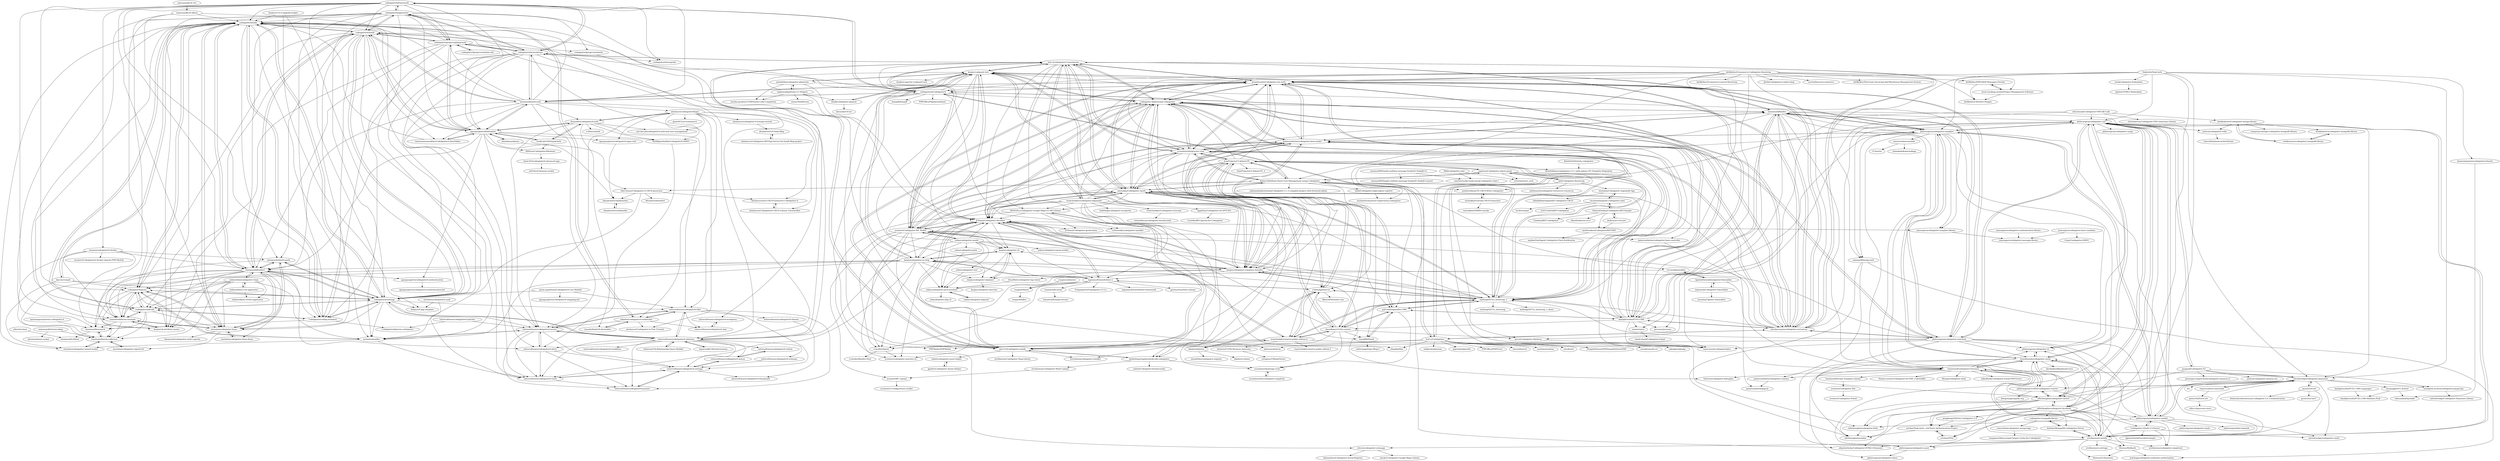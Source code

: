 digraph G {
"codeigniter4/framework" -> "codeigniter4/appstarter"
"codeigniter4/framework" -> "codeigniter4/tasks"
"codeigniter4/framework" -> "codeigniter4/translations"
"codeigniter4/framework" -> "codeigniter4/shield"
"codeigniter4/framework" -> "codeigniter4/userguide"
"codeigniter4/framework" -> "codeigniter4projects/playground"
"codeigniter4/framework" -> "lonnieezell/Bonfire2"
"codeigniter4/framework" -> "codeigniter4/CodeIgniter4"
"codeigniter4/framework" -> "codeigniter4/settings"
"codeigniter4/framework" -> "lonnieezell/myth-auth"
"codeigniter4/framework" -> "codeigniter4/queue"
"codeigniter4/framework" -> "atsanna/codeigniter4-docker"
"codeigniter4/framework" -> "lonnieezell/forum-example"
"codeigniter4/framework" -> "agungsugiarto/boilerplate"
"codeigniter4/framework" -> "michalsn/codeigniter-htmx"
"lonnieezell/Bonfire" -> "benedmunds/CodeIgniter-Ion-Auth"
"lonnieezell/Bonfire" -> "jamierumbelow/codeigniter-base-model"
"lonnieezell/Bonfire" -> "pyrocms/pyrocms" ["e"=1]
"lonnieezell/Bonfire" -> "philsturgeon/codeigniter-template"
"lonnieezell/Bonfire" -> "daylightstudio/FUEL-CMS"
"lonnieezell/Bonfire" -> "calvinfroedge/codeigniter-payments"
"lonnieezell/Bonfire" -> "codeigniter-id/awesome-codeigniter"
"lonnieezell/Bonfire" -> "philsturgeon/CLOSED-codeigniter-reactor"
"lonnieezell/Bonfire" -> "chriskacerguis/codeigniter-restserver"
"lonnieezell/Bonfire" -> "philsturgeon/codeigniter-restclient"
"lonnieezell/Bonfire" -> "lonnieezell/codeigniter-forensics"
"lonnieezell/Bonfire" -> "elliothaughin/codeigniter-twitter"
"lonnieezell/Bonfire" -> "goFrendiAsgard/No-CMS"
"lonnieezell/Bonfire" -> "ionize/ionize"
"lonnieezell/Bonfire" -> "philsturgeon/codeigniter-curl"
"lonnieezell/myth-auth" -> "codeigniter4/shield"
"lonnieezell/myth-auth" -> "lonnieezell/Bonfire2"
"lonnieezell/myth-auth" -> "agungsugiarto/boilerplate"
"lonnieezell/myth-auth" -> "divpusher/codeigniter4-auth"
"lonnieezell/myth-auth" -> "codeigniter4/CodeIgniter4"
"lonnieezell/myth-auth" -> "benedmunds/CodeIgniter-Ion-Auth"
"lonnieezell/myth-auth" -> "codeigniter4/settings"
"lonnieezell/myth-auth" -> "codeigniter4/translations"
"lonnieezell/myth-auth" -> "codeigniter4/appstarter"
"lonnieezell/myth-auth" -> "tattersoftware/codeigniter4-assets"
"lonnieezell/myth-auth" -> "codeigniter4projects/playground"
"lonnieezell/myth-auth" -> "hermawanramadhan/CodeIgniter4-DataTables"
"lonnieezell/myth-auth" -> "alexlancer/codeigniter4login"
"lonnieezell/myth-auth" -> "codeigniter4/tasks"
"lonnieezell/myth-auth" -> "tattersoftware/codeigniter4-relations"
"emreakay/CodeIgniter-Aauth" -> "JCSama/CodeIgniter-develbar"
"emreakay/CodeIgniter-Aauth" -> "codeigniter-id/awesome-codeigniter"
"emreakay/CodeIgniter-Aauth" -> "benedmunds/CodeIgniter-Ion-Auth"
"emreakay/CodeIgniter-Aauth" -> "avenirer/CodeIgniter-MY_Model"
"emreakay/CodeIgniter-Aauth" -> "slav123/CodeIgniter-minify"
"emreakay/CodeIgniter-Aauth" -> "kishor10d/Admin-Panel-User-Management-using-CodeIgniter"
"emreakay/CodeIgniter-Aauth" -> "JasonBaier/ci3-fire-starter"
"emreakay/CodeIgniter-Aauth" -> "waifung0207/ci_bootstrap_3"
"emreakay/CodeIgniter-Aauth" -> "bcit-ci/codeigniter3-translations"
"emreakay/CodeIgniter-Aauth" -> "kenjis/codeigniter-composer-installer"
"emreakay/CodeIgniter-Aauth" -> "jamierumbelow/codeigniter-base-model"
"emreakay/CodeIgniter-Aauth" -> "ivantcholakov/codeigniter-phpmailer"
"emreakay/CodeIgniter-Aauth" -> "ci-blox/Ignition-Go"
"emreakay/CodeIgniter-Aauth" -> "darkwhispering/facebook-sdk-codeigniter"
"emreakay/CodeIgniter-Aauth" -> "BIOSTALL/CodeIgniter-Google-Maps-V3-API-Library"
"philsturgeon/codeigniter-template" -> "benedmunds/codeigniter-cache"
"philsturgeon/codeigniter-template" -> "jamierumbelow/codeigniter-base-model"
"philsturgeon/codeigniter-template" -> "lonnieezell/Bonfire"
"philsturgeon/codeigniter-template" -> "philsturgeon/codeigniter-asset"
"philsturgeon/codeigniter-template" -> "philsturgeon/codeigniter-curl"
"philsturgeon/codeigniter-template" -> "philsturgeon/codeigniter-restclient"
"philsturgeon/codeigniter-template" -> "philsturgeon/codeigniter-oauth2"
"philsturgeon/codeigniter-template" -> "lonnieezell/codeigniter-forensics"
"philsturgeon/codeigniter-template" -> "ericlbarnes/ci-minify"
"philsturgeon/codeigniter-template" -> "adamfairholm/CodeIgniter-HTML5-Elements"
"philsturgeon/codeigniter-template" -> "benedmunds/CodeIgniter-Ion-Auth"
"philsturgeon/codeigniter-template" -> "jenssegers/codeigniter-template-library"
"philsturgeon/codeigniter-template" -> "adamgriffiths/ag-auth"
"philsturgeon/codeigniter-template" -> "philsturgeon/codeigniter-cli"
"philsturgeon/codeigniter-template" -> "laurencedawson/embr"
"slav123/CodeIgniter-minify" -> "terrylinooo/codeigniter-minifier"
"slav123/CodeIgniter-minify" -> "JCSama/CodeIgniter-develbar"
"slav123/CodeIgniter-minify" -> "darkwhispering/facebook-sdk-codeigniter"
"slav123/CodeIgniter-minify" -> "sekati/codeigniter-asset-helper"
"slav123/CodeIgniter-minify" -> "ivantcholakov/starter-public-edition-4"
"slav123/CodeIgniter-minify" -> "codeigniter-id/awesome-codeigniter"
"slav123/CodeIgniter-minify" -> "BIOSTALL/CodeIgniter-Google-Maps-V3-API-Library"
"slav123/CodeIgniter-minify" -> "ericlbarnes/CodeIgniter-Slug-Library"
"slav123/CodeIgniter-minify" -> "bcit-ci/codeigniter3-translations"
"daylightstudio/FUEL-CMS" -> "lonnieezell/Bonfire"
"daylightstudio/FUEL-CMS" -> "codeigniter-id/awesome-codeigniter"
"daylightstudio/FUEL-CMS" -> "benedmunds/CodeIgniter-Ion-Auth"
"daylightstudio/FUEL-CMS" -> "goFrendiAsgard/No-CMS"
"daylightstudio/FUEL-CMS" -> "scoumbourdis/grocery-crud"
"daylightstudio/FUEL-CMS" -> "pyrocms/pyrocms" ["e"=1]
"daylightstudio/FUEL-CMS" -> "ionize/ionize"
"daylightstudio/FUEL-CMS" -> "JasonBaier/ci3-fire-starter"
"daylightstudio/FUEL-CMS" -> "philsturgeon/codeigniter-template"
"daylightstudio/FUEL-CMS" -> "bcit-ci/codeigniter3-translations"
"daylightstudio/FUEL-CMS" -> "jamierumbelow/codeigniter-base-model"
"daylightstudio/FUEL-CMS" -> "waifung0207/ci_bootstrap_3"
"daylightstudio/FUEL-CMS" -> "chriskacerguis/codeigniter-restserver"
"daylightstudio/FUEL-CMS" -> "lonnieezell/codeigniter-forensics"
"daylightstudio/FUEL-CMS" -> "emreakay/CodeIgniter-Aauth"
"yidas/codeigniter-model" -> "yidas/codeigniter-psr4-autoload"
"yidas/codeigniter-model" -> "avenirer/CodeIgniter-MY_Model"
"yidas/codeigniter-model" -> "yidas/codeigniter-rest"
"yidas/codeigniter-model" -> "yidas/codeigniter-queue-worker"
"yidas/codeigniter-model" -> "yidas/codeigniter-pack"
"yidas/codeigniter-model" -> "ingeniasoftware/luthier-ci"
"yidas/codeigniter-model" -> "kenjis/codeigniter-ss-twig"
"yidas/codeigniter-model" -> "kenjis/codeigniter-cli"
"yidas/codeigniter-model" -> "JCSama/CodeIgniter-develbar"
"yidas/codeigniter-model" -> "codeigniter-id/awesome-codeigniter"
"yidas/codeigniter-model" -> "tattersoftware/codeigniter4-relations"
"ivantcholakov/starter-public-edition-4" -> "ivantcholakov/starter-public-edition-3"
"ivantcholakov/starter-public-edition-4" -> "ci-blox/Ignition-Go"
"ivantcholakov/starter-public-edition-4" -> "JasonBaier/ci3-fire-starter"
"ivantcholakov/starter-public-edition-4" -> "waifung0207/ci_bootstrap_3"
"ivantcholakov/starter-public-edition-4" -> "slav123/CodeIgniter-minify"
"ivantcholakov/starter-public-edition-4" -> "ranacseruet/codeigniterplus"
"ivantcholakov/starter-public-edition-4" -> "JCSama/CodeIgniter-develbar"
"ivantcholakov/starter-public-edition-4" -> "ci-bonfire/Sprint"
"ivantcholakov/starter-public-edition-4" -> "bachors/CI-FIle-Browser-Awesome"
"ivantcholakov/starter-public-edition-4" -> "bkader/skeleton"
"yidas/codeigniter-pack" -> "yidas/codeigniter-psr4-autoload"
"IgnitedDatatables/Ignited-Datatables" -> "zepernick/Codeigniter-DataTables"
"IgnitedDatatables/Ignited-Datatables" -> "lonnieezell/codeigniter-forensics"
"IgnitedDatatables/Ignited-Datatables" -> "n1crack/datatables"
"joelcox/codeigniter-redis" -> "tomschlick/memcached-library"
"laurencedawson/embr" -> "CI-Starter"
"laurencedawson/embr" -> "shinokada/Kaimonokago"
"BIOSTALL/CodeIgniter-Google-Maps-V3-API-Library" -> "slav123/CodeIgniter-minify"
"BIOSTALL/CodeIgniter-Google-Maps-V3-API-Library" -> "crittermike/codeigniter-installer"
"BIOSTALL/CodeIgniter-Google-Maps-V3-API-Library" -> "JCSama/CodeIgniter-develbar"
"BIOSTALL/CodeIgniter-Google-Maps-V3-API-Library" -> "JCSama/CodeIgniter-geolocation"
"BIOSTALL/CodeIgniter-Google-Maps-V3-API-Library" -> "slivero/codeigniter-sitemaps"
"adamgriffiths/ag-auth" -> "elliothaughin/socialize"
"adamgriffiths/ag-auth" -> "jamierumbelow/codeigniter-schema"
"adamgriffiths/ag-auth" -> "machuga/codeigniter-authority-authorization"
"codeigniter4/translations" -> "codeigniter4/settings"
"codeigniter4/translations" -> "CodeIgniter/coding-standard"
"codeigniter4/translations" -> "codeigniter4/tasks"
"codeigniter4/translations" -> "codeigniter4projects/playground"
"codeigniter4/translations" -> "tattersoftware/codeigniter4-relations"
"codeigniter4/translations" -> "codeigniter4/framework"
"codeigniter4/translations" -> "codeigniter4/appstarter"
"codeigniter4/translations" -> "codeigniter4/shield"
"codeigniter4/translations" -> "codeigniter4/userguide"
"codeigniter4/translations" -> "takielias/codeigniter4-websocket"
"codeigniter4/translations" -> "tattersoftware/codeigniter4-visits"
"codeigniter4/translations" -> "lonnieezell/myth-auth"
"codeigniter4/translations" -> "agungsugiarto/boilerplate"
"codeigniter4/translations" -> "bcit-ci/codeigniter3-translations"
"codeigniter4/translations" -> "tattersoftware/codeigniter4-assets"
"jamierumbelow/codeigniter-base-model" -> "avenirer/CodeIgniter-MY_Model"
"jamierumbelow/codeigniter-base-model" -> "benedmunds/CodeIgniter-Ion-Auth"
"jamierumbelow/codeigniter-base-model" -> "philsturgeon/codeigniter-template"
"jamierumbelow/codeigniter-base-model" -> "lonnieezell/Bonfire"
"jamierumbelow/codeigniter-base-model" -> "waifung0207/ci_bootstrap_3"
"jamierumbelow/codeigniter-base-model" -> "chriskacerguis/codeigniter-restserver"
"jamierumbelow/codeigniter-base-model" -> "philsturgeon/codeigniter-restclient"
"jamierumbelow/codeigniter-base-model" -> "codeigniter-id/awesome-codeigniter"
"jamierumbelow/codeigniter-base-model" -> "jamierumbelow/codeigniter-base-controller"
"jamierumbelow/codeigniter-base-model" -> "goFrendiAsgard/No-CMS"
"jamierumbelow/codeigniter-base-model" -> "scoumbourdis/grocery-crud"
"jamierumbelow/codeigniter-base-model" -> "JCSama/CodeIgniter-develbar"
"jamierumbelow/codeigniter-base-model" -> "kenjis/codeigniter-composer-installer"
"jamierumbelow/codeigniter-base-model" -> "emreakay/CodeIgniter-Aauth"
"jamierumbelow/codeigniter-base-model" -> "kenjis/ci-phpunit-test"
"avenirer/CodeIgniter-MY_Model" -> "jamierumbelow/codeigniter-base-model"
"avenirer/CodeIgniter-MY_Model" -> "codeigniter-id/awesome-codeigniter"
"avenirer/CodeIgniter-MY_Model" -> "kenjis/codeigniter-composer-installer"
"avenirer/CodeIgniter-MY_Model" -> "JCSama/CodeIgniter-develbar"
"avenirer/CodeIgniter-MY_Model" -> "ci-bonfire/Sprint"
"avenirer/CodeIgniter-MY_Model" -> "avenirer/codeigniter-matches-cli"
"avenirer/CodeIgniter-MY_Model" -> "benedmunds/CodeIgniter-Ion-Auth"
"avenirer/CodeIgniter-MY_Model" -> "jamierumbelow/codeigniter-base-controller"
"avenirer/CodeIgniter-MY_Model" -> "avenirer/MY_Upload"
"avenirer/CodeIgniter-MY_Model" -> "kenjis/codeigniter-ss-twig"
"avenirer/CodeIgniter-MY_Model" -> "emreakay/CodeIgniter-Aauth"
"avenirer/CodeIgniter-MY_Model" -> "yidas/codeigniter-model"
"avenirer/CodeIgniter-MY_Model" -> "kenjis/codeigniter-cli"
"avenirer/CodeIgniter-MY_Model" -> "bcit-ci/codeigniter3-translations"
"avenirer/CodeIgniter-MY_Model" -> "slav123/CodeIgniter-minify"
"yidas/codeigniter-rest" -> "yidas/codeigniter-psr4-autoload"
"tattersoftware/codeigniter4-assets" -> "tattersoftware/codeigniter4-visits"
"tattersoftware/codeigniter4-assets" -> "tattersoftware/codeigniter4-alerts"
"tattersoftware/codeigniter4-assets" -> "tattersoftware/codeigniter4-permits"
"tattersoftware/codeigniter4-assets" -> "michalsn/minifier"
"tattersoftware/codeigniter4-assets" -> "tattersoftware/codeigniter4-settings"
"tattersoftware/codeigniter4-assets" -> "tattersoftware/codeigniter4-files"
"tattersoftware/codeigniter4-assets" -> "tattersoftware/codeigniter4-relations"
"anvoz/CodeIgniter-Skeleton" -> "ranacseruet/codeigniterplus"
"SeunMatt/codeigniter-log-viewer" -> "yidas/codeigniter-psr4-autoload"
"snowplow-archive/codeigniter-paypal-ipn" -> "calvinfroedge/CodeIgniter-Payments-Library"
"CodeIgniter-OAuth-2.0-Server" -> "philsturgeon/codeigniter-oauth2"
"CodeIgniter-OAuth-2.0-Server" -> "ericlbarnes/ci-minify"
"CodeIgniter-OAuth-2.0-Server" -> "ericlbarnes/codeigniter-simpletest"
"CodeIgniter-OAuth-2.0-Server" -> "calvinfroedge/codeigniter-oauth"
"CodeIgniter-OAuth-2.0-Server" -> "djpate/OAuthProviderExample"
"ionize/ionize" -> "emad-elsaid/Codeigniter-Egypt"
"intekhabrizvi/codeigniter-mongodb-library" -> "verkhoumov/codeigniter-mongodb-library"
"tattersoftware/codeigniter4-files" -> "tattersoftware/codeigniter4-assets"
"tattersoftware/codeigniter4-files" -> "tattersoftware/codeigniter4-themes"
"tattersoftware/codeigniter4-files" -> "tattersoftware/codeigniter4-chat"
"tattersoftware/codeigniter4-files" -> "tattersoftware/codeigniter4-settings"
"tattersoftware/codeigniter4-files" -> "tattersoftware/codeigniter4-permits"
"tattersoftware/codeigniter4-files" -> "takielias/codeigniter4-websocket"
"tattersoftware/codeigniter4-files" -> "tattersoftware/codeigniter4-relations"
"ericbae/XTA2" -> "ericbae/Tank-Auth---3rd-Party-Authentication-Project"
"ivantcholakov/codeigniter-phpmailer" -> "ivantcholakov/Codeigniter-Gravatar"
"ivantcholakov/codeigniter-phpmailer" -> "JCSama/CodeIgniter-develbar"
"ivantcholakov/codeigniter-phpmailer" -> "emreakay/CodeIgniter-Aauth"
"ivantcholakov/codeigniter-phpmailer" -> "bcit-ci/codeigniter3-translations"
"ivantcholakov/codeigniter-phpmailer" -> "BIOSTALL/CodeIgniter-Google-Maps-V3-API-Library"
"ivantcholakov/codeigniter-phpmailer" -> "darkwhispering/facebook-sdk-codeigniter"
"ivantcholakov/codeigniter-phpmailer" -> "appleboy/CodeIgniter-reCAPTCHA"
"ivantcholakov/codeigniter-phpmailer" -> "codeigniter-id/awesome-codeigniter"
"ivantcholakov/codeigniter-phpmailer" -> "scoumbourdis/grocery-crud"
"ivantcholakov/codeigniter-phpmailer" -> "ingeniasoftware/luthier-ci"
"ivantcholakov/codeigniter-phpmailer" -> "avenirer/CodeIgniter-MY_Model"
"ivantcholakov/codeigniter-phpmailer" -> "terrylinooo/codeigniter-minifier"
"ivantcholakov/codeigniter-phpmailer" -> "waifung0207/ci_bootstrap_3"
"ivantcholakov/codeigniter-phpmailer" -> "benedmunds/CodeIgniter-Ion-Auth"
"ivantcholakov/codeigniter-phpmailer" -> "hok00age/codeigniter-recaptcha"
"ariok/codeigniter-boilerplate" -> "Ignited-HTML5-Boilerplate"
"bkader/skeleton" -> "ci-blox/Ignition-Go"
"bkader/skeleton" -> "natanfelles/codeigniter-migrate"
"bkader/skeleton" -> "bkader/ci-theme"
"Vheissu/Wolfauth" -> "Vheissu/CI-Payments"
"Vheissu/Wolfauth" -> "machuga/codeigniter-authority-authorization"
"lonnieezell/codeigniter-forensics" -> "benedmunds/codeigniter-cache"
"lonnieezell/codeigniter-forensics" -> "lonnieezell/Ocular-Template-Library"
"lonnieezell/codeigniter-forensics" -> "ericlbarnes/ci-minify"
"lonnieezell/codeigniter-forensics" -> "Tan5en5/codeigniter-debugbar"
"lonnieezell/codeigniter-forensics" -> "thomas-ernest/CodeIgniter-for-PHP_CodeSniffer"
"lonnieezell/codeigniter-forensics" -> "dhrrgn/codeigniter-uhoh"
"lonnieezell/codeigniter-forensics" -> "philsturgeon/codeigniter-dwoo"
"lonnieezell/codeigniter-forensics" -> "philsturgeon/CLOSED-codeigniter-reactor"
"lonnieezell/codeigniter-forensics" -> "jamierumbelow/codeigniter-schema"
"lonnieezell/codeigniter-forensics" -> "philsturgeon/codeigniter-cli"
"lonnieezell/codeigniter-forensics" -> "calvinfroedge/codeigniter-payments"
"lonnieezell/codeigniter-forensics" -> "mikedfunk/CodeIgniter-Email-PHP-Errors"
"codeigniter4/appstarter" -> "codeigniter4/framework"
"codeigniter4/appstarter" -> "codeigniter4projects/playground"
"codeigniter4/appstarter" -> "codeigniter4/tasks"
"codeigniter4/appstarter" -> "codeigniter4/settings"
"codeigniter4/appstarter" -> "codeigniter4/shield"
"codeigniter4/appstarter" -> "codeigniter4/queue"
"codeigniter4/appstarter" -> "CodeIgniter/coding-standard"
"codeigniter4/appstarter" -> "lonnieezell/Bonfire2"
"codeigniter4/appstarter" -> "codeigniter4/userguide"
"codeigniter4/appstarter" -> "codeigniter4/devkit"
"codeigniter4/appstarter" -> "michalsn/minifier"
"codeigniter4/appstarter" -> "kenjis/ci4-attribute-routes"
"codeigniter4/appstarter" -> "codeigniter4projects/website"
"codeigniter4/appstarter" -> "codeigniter4/translations"
"codeigniter4/appstarter" -> "agungsugiarto/boilerplate"
"ericlbarnes/ci-minify" -> "benedmunds/codeigniter-cache"
"ericlbarnes/ci-minify" -> "adamfairholm/CodeIgniter-HTML5-Elements"
"ericlbarnes/ci-minify" -> "philsturgeon/codeigniter-asset"
"ericlbarnes/ci-minify" -> "philsturgeon/codeigniter-curl"
"ericlbarnes/ci-minify" -> "slivero/codeigniter-sitemaps"
"ericlbarnes/ci-minify" -> "Vheissu/Wolfauth"
"ericlbarnes/ci-minify" -> "Vheissu/CI-Payments"
"ericlbarnes/ci-minify" -> "ericlbarnes/codeigniter-simpletest"
"ericlbarnes/ci-minify" -> "lonnieezell/codeigniter-forensics"
"ericlbarnes/ci-minify" -> "kyledye/MongoDB-CodeIgniter-Driver"
"ericlbarnes/ci-minify" -> "ericlbarnes/ci-settings"
"elliothaughin/codeigniter-bitly" -> "elliothaughin/socialize"
"tattersoftware/codeigniter4-alerts" -> "tattersoftware/codeigniter4-permits"
"tattersoftware/codeigniter4-alerts" -> "tattersoftware/codeigniter4-visits"
"tattersoftware/codeigniter4-alerts" -> "tattersoftware/codeigniter4-assets"
"tattersoftware/codeigniter4-alerts" -> "tattersoftware/codeigniter4-settings"
"michalsn/minifier" -> "michalsn/codeigniter-nested-model"
"michalsn/minifier" -> "tattersoftware/codeigniter4-assets"
"michalsn/minifier" -> "codeigniter4/queue"
"michalsn/minifier" -> "tattersoftware/codeigniter4-visits"
"slivero/codeigniter-sitemaps" -> "falexandrou/Codeigniter-Social-Register"
"slivero/codeigniter-sitemaps" -> "ianckc/CodeIgniter-Google-Maps-Library"
"KhidirDotID/stisla-codeigniter" -> "bewithdhanu/codeigniter-3.2.1-with-admin-LTE-Template-Intigration"
"dodistyo/ci-rest-jwt" -> "ParitoshVaidya/CodeIgniter-JWT-Sample"
"dodistyo/ci-rest-jwt" -> "amithorakeri/CodeigniterRESTAPI"
"nurisakbar/Garuda-CRUD-Generator" -> "auwfar/AdminLTE-CRUD-With-Codeigniter"
"nurisakbar/Garuda-CRUD-Generator" -> "nurisakbar/SIMRS-Garuda"
"philsturgeon/codeigniter-cli" -> "benedmunds/codeigniter-cache"
"calvinfroedge/codeigniter-payments" -> "expressodev/ci-merchant"
"calvinfroedge/codeigniter-payments" -> "calvinfroedge/codeigniter-oauth"
"calvinfroedge/codeigniter-payments" -> "philsturgeon/codeigniter-oauth2"
"calvinfroedge/codeigniter-payments" -> "ericlbarnes/ci-minify"
"calvinfroedge/codeigniter-payments" -> "snowplow-archive/codeigniter-paypal-ipn"
"calvinfroedge/codeigniter-payments" -> "linuxjuggler/CI_Starter"
"calvinfroedge/codeigniter-payments" -> "philsturgeon/CLOSED-codeigniter-reactor"
"calvinfroedge/codeigniter-payments" -> "gocart/GoCart"
"calvinfroedge/codeigniter-payments" -> "lonnieezell/codeigniter-forensics"
"calvinfroedge/codeigniter-payments" -> "lex" ["e"=1]
"tattersoftware/codeigniter4-visits" -> "tattersoftware/codeigniter4-settings"
"tattersoftware/codeigniter4-visits" -> "tattersoftware/codeigniter4-permits"
"danmontgomery/codeigniter-bitauth" -> "edmundask/Sprinkle"
"pengkong/A3M-for-CodeIgniter-2.0" -> "ericbae/Tank-Auth---3rd-Party-Authentication-Project"
"hlohrenz/CI4-Relationship-Query-Builder" -> "tattersoftware/codeigniter4-relations"
"jenssegers/codeigniter-template-library" -> "jenssegers/codeigniter-message-library"
"ericbae/Tank-Auth---3rd-Party-Authentication-Project" -> "ericbae/XTA2"
"ericbae/Tank-Auth---3rd-Party-Authentication-Project" -> "elliothaughin/socialize"
"yidas/codeigniter-psr4-autoload" -> "yidas/codeigniter-phpunit"
"yidas/codeigniter-psr4-autoload" -> "yidas/deployer-php-cli"
"gpedro/CodeIgniter-Assets-Helper" -> "sekati/codeigniter-asset-helper"
"tattersoftware/codeigniter4-permits" -> "tattersoftware/codeigniter4-settings"
"tattersoftware/codeigniter4-settings" -> "tattersoftware/codeigniter4-permits"
"tattersoftware/codeigniter4-settings" -> "tattersoftware/codeigniter4-visits"
"tattersoftware/codeigniter4-settings" -> "tattersoftware/codeigniter4-thumbnails"
"tattersoftware/codeigniter4-settings" -> "tattersoftware/codeigniter4-menus"
"tattersoftware/codeigniter4-themes" -> "tattersoftware/codeigniter4-thumbnails"
"yidas/codeigniter-phpunit" -> "yidas/codeigniter-psr4-autoload"
"4spacesdk/CI4OrmExtension" -> "tattersoftware/codeigniter4-relations"
"daylightstudio/FUEL-CMS-Languages" -> "daylightstudio/FUEL-CMS-Modules-Pack"
"philsturgeon/CLOSED-codeigniter-reactor" -> "benedmunds/codeigniter-cache"
"philsturgeon/CLOSED-codeigniter-reactor" -> "elliothaughin/codeigniter-twitter"
"philsturgeon/CLOSED-codeigniter-reactor" -> "calvinfroedge/codeigniter-payments"
"philsturgeon/CLOSED-codeigniter-reactor" -> "lonnieezell/codeigniter-forensics"
"philsturgeon/CLOSED-codeigniter-reactor" -> "katzgrau/getsparks.org" ["e"=1]
"philsturgeon/CLOSED-codeigniter-reactor" -> "ericlbarnes/codeigniter-simpletest"
"goFrendiAsgard/No-CMS" -> "havok89/Hoosk"
"goFrendiAsgard/No-CMS" -> "JasonBaier/ci3-fire-starter"
"goFrendiAsgard/No-CMS" -> "scoumbourdis/image-crud"
"goFrendiAsgard/No-CMS" -> "jamierumbelow/codeigniter-base-model"
"goFrendiAsgard/No-CMS" -> "daylightstudio/FUEL-CMS"
"goFrendiAsgard/No-CMS" -> "waifung0207/ci_bootstrap_3"
"bcit-ci/CodeIgniter" -> "codeigniter4/CodeIgniter4"
"bcit-ci/CodeIgniter" -> "chriskacerguis/codeigniter-restserver"
"bcit-ci/CodeIgniter" -> "PHPOffice/PHPExcel" ["e"=1]
"bcit-ci/CodeIgniter" -> "laravel/laravel" ["e"=1]
"bcit-ci/CodeIgniter" -> "symfony/symfony" ["e"=1]
"bcit-ci/CodeIgniter" -> "yiisoft/yii2" ["e"=1]
"bcit-ci/CodeIgniter" -> "slimphp/Slim" ["e"=1]
"bcit-ci/CodeIgniter" -> "benedmunds/CodeIgniter-Ion-Auth"
"bcit-ci/CodeIgniter" -> "DesignPatternsPHP/DesignPatternsPHP" ["e"=1]
"bcit-ci/CodeIgniter" -> "swoole/swoole-src" ["e"=1]
"bcit-ci/CodeIgniter" -> "PHPMailer/PHPMailer" ["e"=1]
"bcit-ci/CodeIgniter" -> "cakephp/cakephp" ["e"=1]
"bcit-ci/CodeIgniter" -> "walkor/workerman" ["e"=1]
"bcit-ci/CodeIgniter" -> "phpredis/phpredis" ["e"=1]
"bcit-ci/CodeIgniter" -> "phalcon/cphalcon" ["e"=1]
"chriskacerguis/codeigniter-restserver" -> "benedmunds/CodeIgniter-Ion-Auth"
"chriskacerguis/codeigniter-restserver" -> "philsturgeon/codeigniter-restclient"
"chriskacerguis/codeigniter-restserver" -> "bcit-ci/CodeIgniter"
"chriskacerguis/codeigniter-restserver" -> "codeigniter4/CodeIgniter4"
"chriskacerguis/codeigniter-restserver" -> "jamierumbelow/codeigniter-base-model"
"chriskacerguis/codeigniter-restserver" -> "codeigniter-id/awesome-codeigniter"
"chriskacerguis/codeigniter-restserver" -> "kenjis/ci-phpunit-test"
"chriskacerguis/codeigniter-restserver" -> "lonnieezell/Bonfire"
"chriskacerguis/codeigniter-restserver" -> "scoumbourdis/grocery-crud"
"chriskacerguis/codeigniter-restserver" -> "bcit-ci/codeigniter3-translations"
"chriskacerguis/codeigniter-restserver" -> "kenjis/codeigniter-composer-installer"
"chriskacerguis/codeigniter-restserver" -> "avenirer/CodeIgniter-MY_Model"
"chriskacerguis/codeigniter-restserver" -> "daylightstudio/FUEL-CMS"
"chriskacerguis/codeigniter-restserver" -> "emreakay/CodeIgniter-Aauth"
"chriskacerguis/codeigniter-restserver" -> "philsturgeon/codeigniter-curl"
"scoumbourdis/grocery-crud" -> "codeigniter-id/awesome-codeigniter"
"scoumbourdis/grocery-crud" -> "benedmunds/CodeIgniter-Ion-Auth"
"scoumbourdis/grocery-crud" -> "waifung0207/ci_bootstrap_3"
"scoumbourdis/grocery-crud" -> "bcit-ci/codeigniter3-translations"
"scoumbourdis/grocery-crud" -> "jamierumbelow/codeigniter-base-model"
"scoumbourdis/grocery-crud" -> "domProjects/CI-AdminLTE"
"scoumbourdis/grocery-crud" -> "daylightstudio/FUEL-CMS"
"scoumbourdis/grocery-crud" -> "kenjis/ci-phpunit-test"
"scoumbourdis/grocery-crud" -> "avenirer/CodeIgniter-MY_Model"
"scoumbourdis/grocery-crud" -> "kishor10d/Admin-Panel-User-Management-using-CodeIgniter"
"scoumbourdis/grocery-crud" -> "scoumbourdis/image-crud"
"scoumbourdis/grocery-crud" -> "chriskacerguis/codeigniter-restserver"
"scoumbourdis/grocery-crud" -> "lonnieezell/Bonfire"
"scoumbourdis/grocery-crud" -> "kenjis/codeigniter-composer-installer"
"scoumbourdis/grocery-crud" -> "emreakay/CodeIgniter-Aauth"
"bcit-ci/codeigniter3-translations" -> "codeigniter-id/awesome-codeigniter"
"bcit-ci/codeigniter3-translations" -> "benedmunds/CodeIgniter-Ion-Auth"
"bcit-ci/codeigniter3-translations" -> "scoumbourdis/grocery-crud"
"bcit-ci/codeigniter3-translations" -> "kenjis/ci-phpunit-test"
"bcit-ci/codeigniter3-translations" -> "slav123/CodeIgniter-minify"
"bcit-ci/codeigniter3-translations" -> "avenirer/CodeIgniter-MY_Model"
"bcit-ci/codeigniter3-translations" -> "codeigniter4/translations"
"bcit-ci/codeigniter3-translations" -> "emreakay/CodeIgniter-Aauth"
"bcit-ci/codeigniter3-translations" -> "JCSama/CodeIgniter-develbar"
"bcit-ci/codeigniter3-translations" -> "kenjis/codeigniter-composer-installer"
"bcit-ci/codeigniter3-translations" -> "chriskacerguis/codeigniter-restserver"
"bcit-ci/codeigniter3-translations" -> "ivantcholakov/codeigniter-phpmailer"
"bcit-ci/codeigniter3-translations" -> "BIOSTALL/CodeIgniter-Google-Maps-V3-API-Library"
"bcit-ci/codeigniter3-translations" -> "daylightstudio/FUEL-CMS"
"bcit-ci/codeigniter3-translations" -> "darkwhispering/facebook-sdk-codeigniter"
"atsanna/codeigniter4-docker" -> "lonnieezell/forum-example"
"atsanna/codeigniter4-docker" -> "avenirer/CodeIgniter4-Docker-Apache-PHP-MySQL"
"atsanna/codeigniter4-docker" -> "datamweb/shield-oauth"
"atsanna/codeigniter4-docker" -> "lonnieezell/Bonfire2"
"atsanna/codeigniter4-docker" -> "lonnieezell/myth-collection"
"atsanna/codeigniter4-docker" -> "kenjis/ci4-attribute-routes"
"appleboy/CodeIgniter-reCAPTCHA" -> "Cnordbo/RECaptcha-for-Codeigniter"
"TankAuth/Tank-Auth" -> "ericbae/XTA2"
"TankAuth/Tank-Auth" -> "ericbae/Tank-Auth---3rd-Party-Authentication-Project"
"TankAuth/Tank-Auth" -> "adamgriffiths/ag-auth"
"TankAuth/Tank-Auth" -> "danmontgomery/codeigniter-bitauth"
"TankAuth/Tank-Auth" -> "calvinfroedge/codeigniter-payments"
"TankAuth/Tank-Auth" -> "ariok/codeigniter-boilerplate"
"TankAuth/Tank-Auth" -> "philsturgeon/codeigniter-curl"
"TankAuth/Tank-Auth" -> "philsturgeon/codeigniter-template"
"TankAuth/Tank-Auth" -> "benedmunds/CodeIgniter-Ion-Auth"
"zepernick/Codeigniter-DataTables" -> "IgnitedDatatables/Ignited-Datatables"
"zepernick/Codeigniter-DataTables" -> "nacasha/CIgniter-Datatables"
"intekhabrizvi/Codeigniter-mongo-library" -> "verkhoumov/codeigniter-mongodb-library"
"intekhabrizvi/Codeigniter-mongo-library" -> "vesparny/cimongo-codeigniter-mongodb-library"
"intekhabrizvi/Codeigniter-mongo-library" -> "intekhabrizvi/codeigniter-mongodb-library"
"intekhabrizvi/Codeigniter-mongo-library" -> "joelcox/codeigniter-redis"
"philsturgeon/codeigniter-restclient" -> "philsturgeon/codeigniter-curl"
"philsturgeon/codeigniter-restclient" -> "chriskacerguis/codeigniter-restserver"
"philsturgeon/codeigniter-restclient" -> "philsturgeon/codeigniter-template"
"philsturgeon/codeigniter-restclient" -> "jamierumbelow/codeigniter-base-model"
"philsturgeon/codeigniter-restclient" -> "philsturgeon/codeigniter-oauth2"
"philsturgeon/codeigniter-restclient" -> "philsturgeon/codeigniter-cli"
"philsturgeon/codeigniter-restclient" -> "benedmunds/CodeIgniter-Ion-Auth"
"philsturgeon/codeigniter-restclient" -> "benedmunds/codeigniter-cache"
"philsturgeon/codeigniter-restclient" -> "lonnieezell/Bonfire"
"philsturgeon/codeigniter-restclient" -> "slav123/CodeIgniter-minify"
"philsturgeon/codeigniter-restclient" -> "ericlbarnes/ci-minify"
"philsturgeon/codeigniter-restclient" -> "ranacseruet/codeigniterplus"
"philsturgeon/codeigniter-restclient" -> "elliothaughin/codeigniter-facebook"
"philsturgeon/codeigniter-restclient" -> "waifung0207/ci_bootstrap_3"
"philsturgeon/codeigniter-restclient" -> "elliothaughin/codeigniter-twitter"
"MufidJamaluddin/Codeigniter4-HMVC" -> "tattersoftware/codeigniter4-alerts"
"n1crack/datatables" -> "IgnitedDatatables/Ignited-Datatables"
"n1crack/datatables" -> "SeunMatt/codeigniter-log-viewer"
"takielias/codeigniter4-websocket" -> "tattersoftware/codeigniter4-files"
"takielias/codeigniter4-websocket" -> "codeigniter4/tasks"
"takielias/codeigniter4-websocket" -> "tattersoftware/codeigniter4-assets"
"takielias/codeigniter4-websocket" -> "alexlancer/Codeigniter-4-Chat-Tutorial"
"takielias/codeigniter4-websocket" -> "tattersoftware/codeigniter4-chat"
"takielias/codeigniter4-websocket" -> "irsyadulibad/ci4-datatables"
"agungsugiarto/codeigniter4-ajax-crud" -> "skuadron45/ci4adminrbac"
"alexlancer/codeigniter4login" -> "alexlancer/CodeIgniter4-CRUD-Library-Tutorial-files"
"alexlancer/codeigniter4login" -> "alexlancer/codeigniter-4-restapi-tutorial"
"alexlancer/codeigniter4login" -> "divpusher/codeigniter4-auth"
"alexlancer/codeigniter4login" -> "tattersoftware/codeigniter4-assets"
"alexlancer/codeigniter4login" -> "alexlancer/Codeigniter-4-Chat-Tutorial"
"alexlancer/codeigniter4login" -> "gieart87/ci4-cicommerce"
"alexlancer/codeigniter4login" -> "alexlancer/Auto-CRUD-Generator-CodeIgniter-4-"
"alexlancer/codeigniter4login" -> "tattersoftware/codeigniter4-files"
"alexlancer/codeigniter4login" -> "agungsugiarto/codeigniter4-ajax-crud"
"alexlancer/codeigniter4login" -> "pro-dev-ph/codeigniter4-auth-and-user-management"
"alexlancer/codeigniter4login" -> "MufidJamaluddin/Codeigniter4-HMVC"
"alexlancer/codeigniter-4-restapi-tutorial" -> "alexlancer/Ci4-VueJs-Blog"
"divpusher/codeigniter4-auth" -> "GeekLabsUK/SimpleAuth"
"divpusher/codeigniter4-auth" -> "tattersoftware/codeigniter4-files"
"divpusher/codeigniter4-auth" -> "pro-dev-ph/codeigniter4-auth-and-user-management"
"divpusher/codeigniter4-auth" -> "MufidJamaluddin/Codeigniter4-HMVC"
"divpusher/codeigniter4-auth" -> "tattersoftware/codeigniter4-assets"
"divpusher/codeigniter4-auth" -> "ci-blox/ci4auth"
"divpusher/codeigniter4-auth" -> "irsyadulibad/ci4-datatables"
"divpusher/codeigniter4-auth" -> "agungsugiarto/boilerplate"
"divpusher/codeigniter4-auth" -> "alexlancer/codeigniter4login"
"irsyadulibad/ci4-datatables" -> "takielias/codeigniter4-websocket"
"jamierumbelow/codeigniter-schema" -> "jamierumbelow/pigeon"
"expressodev/ci-merchant" -> "calvinfroedge/codeigniter-payments"
"expressodev/ci-merchant" -> "james182/PyroCart"
"tattersoftware/codeigniter4-patches" -> "tattersoftware/codeigniter4-assets"
"tattersoftware/codeigniter4-patches" -> "CodeIgniter/phpstan-codeigniter"
"alexlancer/Auto-CRUD-Generator-CodeIgniter-4-" -> "alexlancer/CodeIgniter4-CRUD-Library-Tutorial-files"
"abydahana/aksara" -> "agungsugiarto/boilerplate"
"abydahana/aksara" -> "Adel-Qusay/Codeigniter-4-CRUD-generator"
"rmcdaniel/angular-codeigniter-seed" -> "michalsn/CodeIgniter-AngularJS-App"
"rmcdaniel/angular-codeigniter-seed" -> "luciferous/jwt"
"rmcdaniel/angular-codeigniter-seed" -> "ParitoshVaidya/CodeIgniter-JWT-Sample"
"rmcdaniel/angular-codeigniter-seed" -> "b3457m0d3/JWT-CodeIgniter"
"codeigniter4projects/website-old" -> "codeigniter4projects/playground"
"ivantcholakov/Codeigniter-Gravatar" -> "richarddavey/codeigniter-breadcrumb"
"codeigniter4projects/playground" -> "codeigniter4projects/website-old"
"codeigniter4projects/playground" -> "codeigniter4/appstarter"
"codeigniter4projects/playground" -> "lonnieezell/Bonfire2"
"codeigniter4projects/playground" -> "codeigniter4/shield"
"codeigniter4projects/playground" -> "codeigniter4projects/website"
"codeigniter4projects/playground" -> "agungsugiarto/boilerplate"
"codeigniter4projects/playground" -> "tattersoftware/codeigniter4-relations"
"codeigniter4projects/playground" -> "codeigniter4/tasks"
"codeigniter4projects/playground" -> "codeigniter4/translations"
"codeigniter4projects/playground" -> "kenjis/ci4-attribute-routes"
"codeigniter4projects/playground" -> "CodeIgniter/coding-standard"
"philsturgeon/codeigniter-asset" -> "philsturgeon/codeigniter-dwoo"
"jenssegers/codeigniter-authentication-library" -> "jenssegers/codeigniter-message-library"
"linuxjuggler/CI_Starter" -> "edmundask/Sprinkle"
"linuxjuggler/CI_Starter" -> "daylightstudio/FUEL-CMS-Modules-Pack"
"skuadron45/ci4adminlte" -> "skuadron45/ci4adminrbac"
"samsonasik/ci4-vue" -> "samsonasik/ci4-album"
"philsturgeon/codeigniter-oauth2" -> "philsturgeon/codeigniter-curl"
"philsturgeon/codeigniter-oauth2" -> "CodeIgniter-OAuth-2.0-Server"
"philsturgeon/codeigniter-oauth2" -> "calvinfroedge/codeigniter-payments"
"philsturgeon/codeigniter-oauth2" -> "philsturgeon/codeigniter-oauth"
"philsturgeon/codeigniter-oauth2" -> "calvinfroedge/codeigniter-oauth"
"philsturgeon/codeigniter-oauth2" -> "elliothaughin/codeigniter-bitly"
"philsturgeon/codeigniter-oauth2" -> "philsturgeon/fuel-ninjauth" ["e"=1]
"philsturgeon/codeigniter-oauth2" -> "philsturgeon/codeigniter-cli"
"philsturgeon/codeigniter-oauth2" -> "philsturgeon/codeigniter-template"
"avenirer/MY_Upload" -> "avenirer/CI-configuration-verifier"
"jason-napolitano/CodeIgniter4-Cart-Module" -> "codeigniter4/settings"
"jason-napolitano/CodeIgniter4-Cart-Module" -> "tattersoftware/codeigniter4-files"
"jason-napolitano/CodeIgniter4-Cart-Module" -> "agungsugiarto/codeigniter4-shoppingcart"
"gocart/GoCart" -> "gocart/GoCart3"
"gocart/GoCart" -> "calvinfroedge/codeigniter-payments"
"gocart/GoCart" -> "whatnickcodes/envysea-codeigniter-2.0.3-authentication"
"gocart/GoCart" -> "ericlbarnes/ci-minify"
"james182/PyroCart" -> "odin-ict/pyrocms-store"
"codeigniter4/tasks" -> "codeigniter4/queue"
"codeigniter4/tasks" -> "codeigniter4/settings"
"codeigniter4/tasks" -> "codeigniter4/devkit"
"codeigniter4/tasks" -> "lonnieezell/forum-example"
"codeigniter4/tasks" -> "michalsn/codeigniter-htmx"
"codeigniter4/tasks" -> "CodeIgniter/coding-standard"
"codeigniter4/tasks" -> "lonnieezell/Bonfire2"
"codeigniter4/tasks" -> "michalsn/minifier"
"codeigniter4/tasks" -> "kenjis/ci4-attribute-routes"
"codeigniter4/tasks" -> "lonnieezell/monarch"
"codeigniter4/tasks" -> "takielias/codeigniter4-websocket"
"codeigniter4/tasks" -> "codeigniter4/shield"
"codeigniter4/tasks" -> "daycry/cronjob"
"codeigniter4/tasks" -> "datamweb/shield-oauth"
"codeigniter4/tasks" -> "michalsn/codeigniter-nested-model"
"kishor10d/Admin-Panel-User-Management-using-CodeIgniter" -> "domProjects/CI-AdminLTE"
"kishor10d/Admin-Panel-User-Management-using-CodeIgniter" -> "waifung0207/ci_bootstrap_3"
"kishor10d/Admin-Panel-User-Management-using-CodeIgniter" -> "emreakay/CodeIgniter-Aauth"
"kishor10d/Admin-Panel-User-Management-using-CodeIgniter" -> "ci-blox/Ignition-Go"
"kishor10d/Admin-Panel-User-Management-using-CodeIgniter" -> "scoumbourdis/grocery-crud"
"kishor10d/Admin-Panel-User-Management-using-CodeIgniter" -> "sapienza/CodeIgniter-admin-panel"
"kishor10d/Admin-Panel-User-Management-using-CodeIgniter" -> "michaelsoriano/user-registration-codeigniter"
"kishor10d/Admin-Panel-User-Management-using-CodeIgniter" -> "Adel-Qusay/Codeigniter-4-CRUD-generator"
"kishor10d/Admin-Panel-User-Management-using-CodeIgniter" -> "JCSama/CodeIgniter-develbar"
"kishor10d/Admin-Panel-User-Management-using-CodeIgniter" -> "yadunandankushwaha/CodeIgniter-3.1.5-complete-project-with-frontend-admin"
"kishor10d/Admin-Panel-User-Management-using-CodeIgniter" -> "hedii/Codeigniter-login-logout-register"
"kishor10d/Admin-Panel-User-Management-using-CodeIgniter" -> "havok89/Hoosk"
"kishor10d/Admin-Panel-User-Management-using-CodeIgniter" -> "auwfar/AdminLTE-CRUD-With-Codeigniter"
"kishor10d/Admin-Panel-User-Management-using-CodeIgniter" -> "codeigniter-id/awesome-codeigniter"
"kishor10d/Admin-Panel-User-Management-using-CodeIgniter" -> "n1crack/datatables"
"ci-bonfire/Sprint" -> "ci-bonfire/Bonfire-Next"
"ci-bonfire/Sprint" -> "avenirer/codeigniter-matches-cli"
"agungsugiarto/boilerplate" -> "GeekLabsUK/SimpleAuth"
"agungsugiarto/boilerplate" -> "abydahana/aksara"
"agungsugiarto/boilerplate" -> "lonnieezell/Bonfire2"
"agungsugiarto/boilerplate" -> "skuadron45/ci4adminrbac"
"agungsugiarto/boilerplate" -> "codeigniter4projects/playground"
"agungsugiarto/boilerplate" -> "divpusher/codeigniter4-auth"
"agungsugiarto/boilerplate" -> "agungsugiarto/codeigniter4-authentication"
"agungsugiarto/boilerplate" -> "hermawanramadhan/CodeIgniter4-DataTables"
"agungsugiarto/boilerplate" -> "tattersoftware/codeigniter4-alerts"
"agungsugiarto/boilerplate" -> "MufidJamaluddin/Codeigniter4-HMVC"
"agungsugiarto/boilerplate" -> "XXPerez/Codeigniter4Modular"
"agungsugiarto/boilerplate" -> "lonnieezell/myth-auth"
"agungsugiarto/boilerplate" -> "codeigniter4/shield"
"agungsugiarto/boilerplate" -> "agungsugiarto/codeigniter4-ajax-crud"
"agungsugiarto/boilerplate" -> "codeigniter4/tasks"
"samsonasik/ci4-album" -> "tattersoftware/codeigniter4-visits"
"samsonasik/ci4-album" -> "kenjis/ci4-attribute-routes"
"samsonasik/ci4-album" -> "codeigniter4/tasks"
"samsonasik/ci4-album" -> "CodeIgniter/coding-standard"
"tattersoftware/codeigniter4-wordpress" -> "tattersoftware/codeigniter4-chat"
"skuadron45/ci4adminrbac" -> "skuadron45/ci4adminlte"
"tattersoftware/codeigniter4-relations" -> "tattersoftware/codeigniter4-settings"
"tattersoftware/codeigniter4-relations" -> "tattersoftware/codeigniter4-assets"
"tattersoftware/codeigniter4-relations" -> "4spacesdk/CI4OrmExtension"
"tattersoftware/codeigniter4-relations" -> "hlohrenz/CI4-Relationship-Query-Builder"
"tattersoftware/codeigniter4-relations" -> "codeigniter4/settings"
"tattersoftware/codeigniter4-relations" -> "tattersoftware/codeigniter4-files"
"tattersoftware/codeigniter4-relations" -> "tattersoftware/codeigniter4-schemas"
"tattersoftware/codeigniter4-relations" -> "tattersoftware/codeigniter4-visits"
"tattersoftware/codeigniter4-relations" -> "tattersoftware/codeigniter4-outbox"
"tattersoftware/codeigniter4-relations" -> "tattersoftware/codeigniter4-workflows"
"tattersoftware/codeigniter4-relations" -> "tattersoftware/codeigniter4-permits"
"tattersoftware/codeigniter4-relations" -> "tattersoftware/codeigniter4-menus"
"tattersoftware/codeigniter4-relations" -> "tattersoftware/codeigniter4-alerts"
"alexlancer/CodeIgniter4-CRUD-Library-Tutorial-files" -> "alexlancer/Auto-CRUD-Generator-CodeIgniter-4-"
"alexlancer/Ci4-VueJs-Blog" -> "alexlancer/CodeIgniter-RESTapi-Server-for-VueJS-Blog-project"
"alexlancer/CodeIgniter-RESTapi-Server-for-VueJS-Blog-project" -> "alexlancer/Ci4-VueJs-Blog"
"tattersoftware/codeigniter4-schemas" -> "tattersoftware/codeigniter4-settings"
"denis303/codeigniter4-advanced-app" -> "arif-rh/ci4-dynamic-model"
"michalsn/codeigniter4-uuid" -> "tattersoftware/codeigniter4-visits"
"michalsn/codeigniter4-uuid" -> "kenjis/ci4-app-template"
"tattersoftware/codeigniter4-chat" -> "tattersoftware/codeigniter4-wordpress"
"rougin/combustor" -> "rougin/refinery"
"tattersoftware/codeigniter4-outbox" -> "tattersoftware/codeigniter4-menus"
"codeigniter4/shield" -> "lonnieezell/Bonfire2"
"codeigniter4/shield" -> "codeigniter4/settings"
"codeigniter4/shield" -> "codeigniter4/tasks"
"codeigniter4/shield" -> "lonnieezell/myth-auth"
"codeigniter4/shield" -> "datamweb/shield-oauth"
"codeigniter4/shield" -> "codeigniter4projects/playground"
"codeigniter4/shield" -> "codeigniter4/devkit"
"codeigniter4/shield" -> "codeigniter4/queue"
"codeigniter4/shield" -> "michalsn/minifier"
"codeigniter4/shield" -> "codeigniter4/appstarter"
"codeigniter4/shield" -> "CodeIgniter/coding-standard"
"codeigniter4/shield" -> "tattersoftware/codeigniter4-relations"
"codeigniter4/shield" -> "michalsn/codeigniter-htmx"
"codeigniter4/shield" -> "agungsugiarto/boilerplate"
"codeigniter4/shield" -> "hermawanramadhan/CodeIgniter4-DataTables"
"daycry/cronjob" -> "codeigniter4/tasks"
"daycry/cronjob" -> "codeigniter4/settings"
"daycry/cronjob" -> "michalsn/codeigniter-nested-model"
"daycry/cronjob" -> "codeigniter4/queue"
"topdown/phpStorm-CC-Helpers" -> "nicolas-goudry/CI-PHPStorm-Code-Completion"
"topdown/phpStorm-CC-Helpers" -> "natanfelles/codeigniter-phpstorm"
"topdown/phpStorm-CC-Helpers" -> "kenjis/ci-phpunit-test"
"topdown/phpStorm-CC-Helpers" -> "fmalk/codeigniter-phpunit"
"topdown/phpStorm-CC-Helpers" -> "JCSama/CodeIgniter-develbar"
"topdown/phpStorm-CC-Helpers" -> "zenus/ThinkStorm" ["e"=1]
"agungsugiarto/codeigniter4-authentication" -> "agungsugiarto/codeigniter4-authentication-jwt"
"kenjis/codeigniter-deployer" -> "kenjis/codeigniter-doctrine"
"kenjis/codeigniter-deployer" -> "kenjis/codeigniter-cli"
"kenjis/codeigniter-composer-installer" -> "avenirer/CodeIgniter-MY_Model"
"kenjis/codeigniter-composer-installer" -> "kenjis/ci-phpunit-test"
"kenjis/codeigniter-composer-installer" -> "JCSama/CodeIgniter-develbar"
"kenjis/codeigniter-composer-installer" -> "kenjis/codeigniter-ss-twig"
"kenjis/codeigniter-composer-installer" -> "codeigniter-id/awesome-codeigniter"
"kenjis/codeigniter-composer-installer" -> "kenjis/codeigniter-cli"
"kenjis/codeigniter-composer-installer" -> "benedmunds/CodeIgniter-Ion-Auth"
"kenjis/codeigniter-composer-installer" -> "jamierumbelow/codeigniter-base-model"
"kenjis/codeigniter-composer-installer" -> "waifung0207/ci_bootstrap_3"
"kenjis/codeigniter-composer-installer" -> "avenirer/codeigniter-matches-cli"
"kenjis/codeigniter-composer-installer" -> "emreakay/CodeIgniter-Aauth"
"kenjis/codeigniter-composer-installer" -> "kenjis/codeigniter-deployer"
"kenjis/codeigniter-composer-installer" -> "bcit-ci/codeigniter3-translations"
"kenjis/codeigniter-composer-installer" -> "ingeniasoftware/luthier-ci"
"kenjis/codeigniter-composer-installer" -> "philsturgeon/codeigniter-restclient"
"kenjis/codeigniter-ss-twig" -> "kenjis/codeigniter-cli"
"kenjis/codeigniter-ss-twig" -> "yidas/codeigniter-psr4-autoload"
"kenjis/codeigniter-ss-twig" -> "kenjis/ci-phpunit-test"
"kenjis/codeigniter-ss-twig" -> "JCSama/CodeIgniter-develbar"
"kenjis/codeigniter-ss-twig" -> "kenjis/ci4-attribute-routes"
"kenjis/codeigniter-ss-twig" -> "tattersoftware/codeigniter4-visits"
"kenjis/codeigniter-ss-twig" -> "kenjis/codeigniter-deployer"
"kenjis/codeigniter-ss-twig" -> "codeigniter4/tasks"
"kenjis/codeigniter-ss-twig" -> "ci-bonfire/Sprint"
"kenjis/codeigniter-ss-twig" -> "lonnieezell/forum-example"
"kenjis/codeigniter-ss-twig" -> "ingeniasoftware/luthier-ci"
"kenjis/codeigniter-ss-twig" -> "lonnieezell/Bonfire2"
"kenjis/codeigniter-ss-twig" -> "kenjis/codeigniter-composer-installer"
"kenjis/codeigniter-ss-twig" -> "Tan5en5/codeigniter-debugbar"
"kenjis/codeigniter-ss-twig" -> "michalsn/minifier"
"jenssegers/codeigniter-hmvc-modules" -> "jenssegers/codeigniter-message-library"
"jenssegers/codeigniter-hmvc-modules" -> "Crypt/Codeigniter-HMVC"
"codeigniter4projects/website" -> "tattersoftware/codeigniter4-wordpress"
"hedii/Codeigniter-login-logout-register" -> "michaelsoriano/user-registration-codeigniter"
"kenjis/ci-phpunit-test" -> "fmalk/codeigniter-phpunit"
"kenjis/ci-phpunit-test" -> "kenjis/codeigniter-composer-installer"
"kenjis/ci-phpunit-test" -> "kenjis/codeigniter-ss-twig"
"kenjis/ci-phpunit-test" -> "codeigniter-id/awesome-codeigniter"
"kenjis/ci-phpunit-test" -> "JCSama/CodeIgniter-develbar"
"kenjis/ci-phpunit-test" -> "kenjis/codeigniter-cli"
"kenjis/ci-phpunit-test" -> "bcit-ci/codeigniter3-translations"
"kenjis/ci-phpunit-test" -> "chriskacerguis/codeigniter-restserver"
"kenjis/ci-phpunit-test" -> "benedmunds/CodeIgniter-Ion-Auth"
"kenjis/ci-phpunit-test" -> "avenirer/CodeIgniter-MY_Model"
"kenjis/ci-phpunit-test" -> "kenjis/codeigniter-deployer"
"kenjis/ci-phpunit-test" -> "scoumbourdis/grocery-crud"
"kenjis/ci-phpunit-test" -> "slav123/CodeIgniter-minify"
"kenjis/ci-phpunit-test" -> "kenjis/ci-app-for-ci-phpunit-test"
"kenjis/ci-phpunit-test" -> "natanfelles/codeigniter-phpstorm"
"codeigniter4/settings" -> "datamweb/shield-oauth"
"codeigniter4/settings" -> "codeigniter4/tasks"
"codeigniter4/settings" -> "tattersoftware/codeigniter4-assets"
"codeigniter4/settings" -> "codeigniter4/queue"
"codeigniter4/settings" -> "tattersoftware/codeigniter4-relations"
"codeigniter4/settings" -> "codeigniter4/devkit"
"codeigniter4/settings" -> "codeigniter4/shield"
"codeigniter4/settings" -> "lonnieezell/Bonfire2"
"codeigniter4/settings" -> "CodeIgniter/coding-standard"
"codeigniter4/settings" -> "kenjis/ci4-app-template"
"codeigniter4/settings" -> "michalsn/minifier"
"codeigniter4/settings" -> "tattersoftware/codeigniter4-files"
"codeigniter4/settings" -> "michalsn/codeigniter-htmx"
"CodeIgniter/coding-standard" -> "codeigniter4/devkit"
"CodeIgniter/coding-standard" -> "codeigniter4/tasks"
"CodeIgniter/coding-standard" -> "codeigniter4/settings"
"CodeIgniter/coding-standard" -> "CodeIgniter/phpstan-codeigniter"
"CodeIgniter/coding-standard" -> "lonnieezell/monarch"
"benedmunds/codeigniter-cache" -> "philsturgeon/codeigniter-cli"
"benedmunds/codeigniter-cache" -> "philsturgeon/codeigniter-asset"
"benedmunds/codeigniter-cache" -> "philsturgeon/codeigniter-curl"
"benedmunds/codeigniter-cache" -> "ericlbarnes/ci-minify"
"benedmunds/codeigniter-cache" -> "elliothaughin/socialize"
"benedmunds/codeigniter-cache" -> "lonnieezell/codeigniter-forensics"
"benedmunds/codeigniter-cache" -> "elliothaughin/codeigniter-twitter"
"benedmunds/codeigniter-cache" -> "philsturgeon/codeigniter-template"
"benedmunds/codeigniter-cache" -> "derekallard/BambooInvoice"
"sjlu/CodeIgniter-Bootstrap" -> "ranacseruet/codeigniterplus"
"sjlu/CodeIgniter-Bootstrap" -> "sapienza/CodeIgniter-admin-panel"
"sjlu/CodeIgniter-Bootstrap" -> "michalsn/CodeIgniter-AngularJS-App"
"sjlu/CodeIgniter-Bootstrap" -> "anvoz/CodeIgniter-Skeleton"
"sjlu/CodeIgniter-Bootstrap" -> "awhitney42/codeigniter-restserver-resources"
"waifung0207/ci_bootstrap_3" -> "domProjects/CI-AdminLTE"
"waifung0207/ci_bootstrap_3" -> "ci-blox/Ignition-Go"
"waifung0207/ci_bootstrap_3" -> "waifung0207/ci_bootstrap_3_demo"
"waifung0207/ci_bootstrap_3" -> "jamierumbelow/codeigniter-base-model"
"waifung0207/ci_bootstrap_3" -> "ivantcholakov/starter-public-edition-4"
"waifung0207/ci_bootstrap_3" -> "JasonBaier/ci3-fire-starter"
"waifung0207/ci_bootstrap_3" -> "scoumbourdis/grocery-crud"
"waifung0207/ci_bootstrap_3" -> "codeigniter-id/awesome-codeigniter"
"waifung0207/ci_bootstrap_3" -> "waifung0207/ci_bootstrap"
"waifung0207/ci_bootstrap_3" -> "kishor10d/Admin-Panel-User-Management-using-CodeIgniter"
"waifung0207/ci_bootstrap_3" -> "goFrendiAsgard/No-CMS"
"waifung0207/ci_bootstrap_3" -> "kenjis/codeigniter-composer-installer"
"waifung0207/ci_bootstrap_3" -> "JCSama/CodeIgniter-develbar"
"waifung0207/ci_bootstrap_3" -> "avenirer/CodeIgniter-MY_Model"
"waifung0207/ci_bootstrap_3" -> "emreakay/CodeIgniter-Aauth"
"darkwhispering/facebook-sdk-codeigniter" -> "slav123/CodeIgniter-minify"
"darkwhispering/facebook-sdk-codeigniter" -> "scoumbourdis/image-crud"
"darkwhispering/facebook-sdk-codeigniter" -> "nobuti/Codeigniter-breadcrumbs"
"darkwhispering/facebook-sdk-codeigniter" -> "stvnthomas/CodeIgniter-Multi-Upload"
"lonnieezell/Bonfire2" -> "datamweb/shield-oauth"
"lonnieezell/Bonfire2" -> "michalsn/codeigniter-htmx"
"lonnieezell/Bonfire2" -> "tattersoftware/codeigniter4-alerts"
"lonnieezell/Bonfire2" -> "codeigniter4/shield"
"lonnieezell/Bonfire2" -> "codeigniter4/settings"
"lonnieezell/Bonfire2" -> "lonnieezell/forum-example"
"lonnieezell/Bonfire2" -> "codeigniter4/tasks"
"lonnieezell/Bonfire2" -> "codeigniter4/devkit"
"lonnieezell/Bonfire2" -> "codeigniter4/queue"
"lonnieezell/Bonfire2" -> "lonnieezell/monarch"
"lonnieezell/Bonfire2" -> "michalsn/codeigniter-htmx-demo"
"lonnieezell/Bonfire2" -> "lonnieezell/myth-collection"
"lonnieezell/Bonfire2" -> "CodeIgniter/coding-standard"
"lonnieezell/Bonfire2" -> "mihatorikei/codeigniter-vitejs"
"lonnieezell/Bonfire2" -> "agungsugiarto/codeigniter4-authentication"
"dwisetiyadi/CodeIgniter-PHP-QR-Code" -> "chrisnharvey/CodeIgniter-PDF-Generator-Library"
"dwisetiyadi/CodeIgniter-PHP-QR-Code" -> "ranacseruet/codeigniterplus"
"dwisetiyadi/CodeIgniter-PHP-QR-Code" -> "philsturgeon/codeigniter-curl"
"dwisetiyadi/CodeIgniter-PHP-QR-Code" -> "intekhabrizvi/Codeigniter-mongo-library"
"dwisetiyadi/CodeIgniter-PHP-QR-Code" -> "anvoz/CodeIgniter-Skeleton"
"GeekLabsUK/SimpleAuth" -> "divpusher/codeigniter4-auth"
"GeekLabsUK/SimpleAuth" -> "agungsugiarto/boilerplate"
"GeekLabsUK/SimpleAuth" -> "XXPerez/Codeigniter4Modular"
"JasonBaier/ci3-fire-starter" -> "ivantcholakov/starter-public-edition-4"
"JasonBaier/ci3-fire-starter" -> "goFrendiAsgard/No-CMS"
"JasonBaier/ci3-fire-starter" -> "waifung0207/ci_bootstrap_3"
"JasonBaier/ci3-fire-starter" -> "ci-bonfire/Sprint"
"JasonBaier/ci3-fire-starter" -> "JCSama/CodeIgniter-develbar"
"JasonBaier/ci3-fire-starter" -> "domProjects/CI-AdminLTE"
"JasonBaier/ci3-fire-starter" -> "emreakay/CodeIgniter-Aauth"
"JasonBaier/ci3-fire-starter" -> "anvoz/CodeIgniter-Skeleton"
"JasonBaier/ci3-fire-starter" -> "scoumbourdis/image-crud"
"JasonBaier/ci3-fire-starter" -> "ci-blox/Ignition-Go"
"JasonBaier/ci3-fire-starter" -> "havok89/Hoosk"
"kenjis/codeigniter-cli" -> "kenjis/codeigniter-deployer"
"kenjis/codeigniter-cli" -> "kenjis/codeigniter-ss-twig"
"kenjis/codeigniter-cli" -> "yidas/codeigniter-psr4-autoload"
"JCSama/CodeIgniter-develbar" -> "JCSama/CodeIgniter-geolocation"
"JCSama/CodeIgniter-develbar" -> "slav123/CodeIgniter-minify"
"JCSama/CodeIgniter-develbar" -> "kenjis/codeigniter-cli"
"JCSama/CodeIgniter-develbar" -> "emreakay/CodeIgniter-Aauth"
"JCSama/CodeIgniter-develbar" -> "crittermike/codeigniter-installer"
"JCSama/CodeIgniter-develbar" -> "ci-bonfire/Sprint"
"JCSama/CodeIgniter-develbar" -> "avenirer/CodeIgniter-MY_Model"
"JCSama/CodeIgniter-develbar" -> "kenjis/codeigniter-ss-twig"
"JCSama/CodeIgniter-develbar" -> "ingeniasoftware/luthier-ci"
"JCSama/CodeIgniter-develbar" -> "codeigniter-id/awesome-codeigniter"
"JCSama/CodeIgniter-develbar" -> "avenirer/codeigniter-matches-cli"
"JCSama/CodeIgniter-develbar" -> "kenjis/codeigniter-composer-installer"
"JCSama/CodeIgniter-develbar" -> "ivantcholakov/starter-public-edition-4"
"JCSama/CodeIgniter-develbar" -> "kenjis/ci-phpunit-test"
"JCSama/CodeIgniter-develbar" -> "jenssegers/codeigniter-template-library"
"rougin/refinery" -> "rougin/wildfire"
"havok89/Hoosk" -> "enlivenapp/Open-Blog-3" ["e"=1]
"havok89/Hoosk" -> "goFrendiAsgard/No-CMS"
"hermawanramadhan/CodeIgniter4-DataTables" -> "codeigniter4/tasks"
"hermawanramadhan/CodeIgniter4-DataTables" -> "agungsugiarto/boilerplate"
"amiranagram/inertia-codeigniter-4" -> "lonnieezell/monarch"
"avenirer/CodeIgniter-Rat" -> "avenirer/CodeIgniter-Postal"
"Adel-Qusay/Codeigniter-4-CRUD-generator" -> "alexlancer/Auto-CRUD-Generator-CodeIgniter-4-"
"Adel-Qusay/Codeigniter-4-CRUD-generator" -> "MGatner/adminlte4"
"Adel-Qusay/Codeigniter-4-CRUD-generator" -> "codeigniter4/settings"
"Adel-Qusay/Codeigniter-4-CRUD-generator" -> "skuadron45/ci4adminrbac"
"XXPerez/Codeigniter4Modular" -> "denis303/codeigniter4-advanced-app"
"lonnieezell/monarch" -> "lonnieezell/cellular"
"lonnieezell/monarch" -> "lonnieezell/myth-collection"
"kenjis/ci3-to-4-upgrade-helper" -> "michalsn/minifier"
"kenjis/ci3-to-4-upgrade-helper" -> "kenjis/ci4-app-template"
"kenjis/ci3-to-4-upgrade-helper" -> "codeigniter4/tasks"
"sekati/codeigniter-asset-helper" -> "gpedro/CodeIgniter-Assets-Helper"
"bachors/CI-FIle-Browser-Awesome" -> "cwingrav/CIModelTester"
"tattersoftware/codeigniter4-menus" -> "tattersoftware/codeigniter4-outbox"
"tattersoftware/codeigniter4-menus" -> "tattersoftware/codeigniter4-settings"
"scoumbourdis/image-crud" -> "scoumbourdis/codeigniter-simplicity"
"codeigniter4/CodeIgniter4" -> "bcit-ci/CodeIgniter"
"codeigniter4/CodeIgniter4" -> "chriskacerguis/codeigniter-restserver"
"codeigniter4/CodeIgniter4" -> "benedmunds/CodeIgniter-Ion-Auth"
"codeigniter4/CodeIgniter4" -> "lonnieezell/myth-auth"
"codeigniter4/CodeIgniter4" -> "codeigniter4/shield"
"codeigniter4/CodeIgniter4" -> "codeigniter4/framework"
"codeigniter4/CodeIgniter4" -> "codeigniter-id/awesome-codeigniter"
"codeigniter4/CodeIgniter4" -> "PHPOffice/PhpSpreadsheet" ["e"=1]
"codeigniter4/CodeIgniter4" -> "slimphp/Slim" ["e"=1]
"codeigniter4/CodeIgniter4" -> "kenjis/ci-phpunit-test"
"codeigniter4/CodeIgniter4" -> "codeigniter4/translations"
"codeigniter4/CodeIgniter4" -> "bcit-ci/codeigniter3-translations"
"codeigniter4/CodeIgniter4" -> "phalcon/cphalcon" ["e"=1]
"codeigniter4/CodeIgniter4" -> "PHPMailer/PHPMailer" ["e"=1]
"codeigniter4/CodeIgniter4" -> "dompdf/dompdf" ["e"=1]
"codeigniter-id/awesome-codeigniter" -> "benedmunds/CodeIgniter-Ion-Auth"
"codeigniter-id/awesome-codeigniter" -> "avenirer/CodeIgniter-MY_Model"
"codeigniter-id/awesome-codeigniter" -> "scoumbourdis/grocery-crud"
"codeigniter-id/awesome-codeigniter" -> "emreakay/CodeIgniter-Aauth"
"codeigniter-id/awesome-codeigniter" -> "kenjis/ci-phpunit-test"
"codeigniter-id/awesome-codeigniter" -> "JCSama/CodeIgniter-develbar"
"codeigniter-id/awesome-codeigniter" -> "jamierumbelow/codeigniter-base-model"
"codeigniter-id/awesome-codeigniter" -> "slav123/CodeIgniter-minify"
"codeigniter-id/awesome-codeigniter" -> "daylightstudio/FUEL-CMS"
"codeigniter-id/awesome-codeigniter" -> "bcit-ci/codeigniter3-translations"
"codeigniter-id/awesome-codeigniter" -> "chriskacerguis/codeigniter-restserver"
"codeigniter-id/awesome-codeigniter" -> "kenjis/codeigniter-composer-installer"
"codeigniter-id/awesome-codeigniter" -> "ci-blox/Ignition-Go"
"codeigniter-id/awesome-codeigniter" -> "lonnieezell/Bonfire"
"codeigniter-id/awesome-codeigniter" -> "waifung0207/ci_bootstrap_3"
"moemoe89/Simple-realtime-message-SocketIO-NodeJS-CI" -> "moemoe89/Simple-realtime-message-SocketIO-NodeJS-Laravel"
"moemoe89/Simple-realtime-message-SocketIO-NodeJS-CI" -> "ranchor/socket-node-mysql-codeigniter-chat-1"
"benedmunds/CodeIgniter-Ion-Auth" -> "chriskacerguis/codeigniter-restserver"
"benedmunds/CodeIgniter-Ion-Auth" -> "codeigniter-id/awesome-codeigniter"
"benedmunds/CodeIgniter-Ion-Auth" -> "jamierumbelow/codeigniter-base-model"
"benedmunds/CodeIgniter-Ion-Auth" -> "lonnieezell/Bonfire"
"benedmunds/CodeIgniter-Ion-Auth" -> "scoumbourdis/grocery-crud"
"benedmunds/CodeIgniter-Ion-Auth" -> "avenirer/CodeIgniter-MY_Model"
"benedmunds/CodeIgniter-Ion-Auth" -> "codeigniter4/CodeIgniter4"
"benedmunds/CodeIgniter-Ion-Auth" -> "emreakay/CodeIgniter-Aauth"
"benedmunds/CodeIgniter-Ion-Auth" -> "bcit-ci/codeigniter3-translations"
"benedmunds/CodeIgniter-Ion-Auth" -> "philsturgeon/codeigniter-template"
"benedmunds/CodeIgniter-Ion-Auth" -> "bcit-ci/CodeIgniter"
"benedmunds/CodeIgniter-Ion-Auth" -> "daylightstudio/FUEL-CMS"
"benedmunds/CodeIgniter-Ion-Auth" -> "philsturgeon/codeigniter-restclient"
"benedmunds/CodeIgniter-Ion-Auth" -> "lonnieezell/myth-auth"
"benedmunds/CodeIgniter-Ion-Auth" -> "kenjis/codeigniter-composer-installer"
"ci-blox/Ignition-Go" -> "bkader/skeleton"
"ci-blox/Ignition-Go" -> "waifung0207/ci_bootstrap_3"
"ci-blox/Ignition-Go" -> "ivantcholakov/starter-public-edition-4"
"ci-blox/Ignition-Go" -> "Blair2004/tendoo-cms"
"ci-blox/Ignition-Go" -> "ingeniasoftware/luthier-ci"
"ci-blox/Ignition-Go" -> "havok89/Hoosk"
"ci-blox/Ignition-Go" -> "domProjects/CI-AdminLTE"
"domProjects/CI-AdminLTE" -> "waifung0207/ci_bootstrap_3"
"domProjects/CI-AdminLTE" -> "kishor10d/Admin-Panel-User-Management-using-CodeIgniter"
"domProjects/CI-AdminLTE" -> "ci-blox/Ignition-Go"
"domProjects/CI-AdminLTE" -> "sapienza/CodeIgniter-admin-panel"
"domProjects/CI-AdminLTE" -> "JasonBaier/ci3-fire-starter"
"domProjects/CI-AdminLTE" -> "scoumbourdis/grocery-crud"
"domProjects/CI-AdminLTE" -> "codeigniter-id/awesome-codeigniter"
"domProjects/CI-AdminLTE" -> "auwfar/AdminLTE-CRUD-With-Codeigniter"
"domProjects/CI-AdminLTE" -> "ivantcholakov/starter-public-edition-4"
"domProjects/CI-AdminLTE" -> "bewithdhanu/codeigniter-3.2.1-with-admin-LTE-Template-Intigration"
"domProjects/CI-AdminLTE" -> "goFrendiAsgard/No-CMS"
"domProjects/CI-AdminLTE" -> "benedmunds/CodeIgniter-Ion-Auth"
"domProjects/CI-AdminLTE" -> "emreakay/CodeIgniter-Aauth"
"domProjects/CI-AdminLTE" -> "kenjis/codeigniter-composer-installer"
"domProjects/CI-AdminLTE" -> "domProjects/CI-AdminLTE_4"
"codeigniter-mongodb-library" -> "kyledye/MongoDB-CodeIgniter-Driver"
"codeigniter-mongodb-library" -> "tomschlick/codeigniter-mongo-logs"
"jamierumbelow/codeigniter-base-controller" -> "jamierumbelow/pigeon"
"codeigniter4/devkit" -> "lonnieezell/forum-example"
"codeigniter4/devkit" -> "lonnieezell/myth-collection"
"codeigniter4/devkit" -> "CodeIgniter/coding-standard"
"codeigniter4/devkit" -> "codeigniter4/tasks"
"codeigniter4/devkit" -> "lonnieezell/monarch"
"codeigniter4/devkit" -> "codeigniter4/queue"
"codeigniter4/devkit" -> "michalsn/codeigniter-htmx"
"codeigniter4/devkit" -> "codeigniter4/settings"
"kenjis/ci4-attribute-routes" -> "lonnieezell/forum-example"
"natanfelles/codeigniter-phpstorm" -> "nicolas-goudry/CI-PHPStorm-Code-Completion"
"natanfelles/codeigniter-phpstorm" -> "topdown/phpStorm-CC-Helpers"
"natanfelles/codeigniter-phpstorm" -> "JCSama/CodeIgniter-develbar"
"natanfelles/codeigniter-phpstorm" -> "kenjis/ci-phpunit-test"
"natanfelles/codeigniter-phpstorm" -> "jenssegers/codeigniter-template-library"
"michalsn/codeigniter-htmx" -> "michalsn/codeigniter-htmx-demo"
"michalsn/codeigniter-htmx" -> "lonnieezell/forum-example"
"michalsn/codeigniter-htmx" -> "datamweb/shield-oauth"
"michalsn/codeigniter-htmx" -> "codeigniter4/queue"
"michalsn/codeigniter-htmx" -> "lonnieezell/Bonfire2"
"michalsn/codeigniter-htmx" -> "michalsn/codeigniter-signed-url"
"michalsn/codeigniter-htmx" -> "codeigniter4/tasks"
"michalsn/codeigniter-htmx" -> "datamweb/codeigniter-multi-captcha"
"stvnthomas/CodeIgniter-Multi-Upload" -> "avenirer/MY_Upload"
"mihatorikei/codeigniter-vitejs" -> "lonnieezell/forum-example"
"mihatorikei/codeigniter-vitejs" -> "mihatorikei/ci-vue-appstarter"
"mihatorikei/codeigniter-vitejs" -> "codeigniter4/queue"
"mihatorikei/codeigniter-vitejs" -> "michalsn/codeigniter-htmx"
"mihatorikei/codeigniter-vitejs" -> "mihatorikei/ci-svelte-appstarter"
"mihatorikei/codeigniter-vitejs" -> "codeigniter4/devkit"
"mihatorikei/codeigniter-vitejs" -> "lonnieezell/myth-collection"
"mihatorikei/codeigniter-vitejs" -> "lonnieezell/Bonfire2"
"mihatorikei/codeigniter-vitejs" -> "michalsn/minifier"
"michalsn/codeigniter-signed-url" -> "lonnieezell/myth-collection"
"psugand/CodeIgniter-S3" -> "joelcox/codeigniter-amazon-ses"
"psugand/CodeIgniter-S3" -> "jenssegers-deprecated/codeigniter-amazon-s3"
"psugand/CodeIgniter-S3" -> "snowplow-archive/codeigniter-paypal-ipn"
"psugand/CodeIgniter-S3" -> "calvinfroedge/codeigniter-payments"
"psugand/CodeIgniter-S3" -> "philsturgeon/codeigniter-curl"
"psugand/CodeIgniter-S3" -> "elliothaughin/codeigniter-twitter"
"datamweb/shield-oauth" -> "codeigniter4/settings"
"datamweb/shield-oauth" -> "lonnieezell/Bonfire2"
"datamweb/shield-oauth" -> "michalsn/codeigniter-htmx"
"datamweb/shield-oauth" -> "lonnieezell/forum-example"
"michalsn/codeigniter-htmx-demo" -> "michalsn/codeigniter-htmx"
"lonnieezell/Ocular-Template-Library" -> "avenirer/CodeIgniter-Rat"
"mihatorikei/ci-vue-appstarter" -> "mihatorikei/ci-svelte-appstarter"
"mihatorikei/ci-vue-appstarter" -> "mihatorikei/codeigniter-vitejs"
"lonnieezell/myth-collection" -> "michalsn/codeigniter-signed-url"
"lonnieezell/myth-collection" -> "michalsn/codeigniter-nested-model"
"lonnieezell/myth-collection" -> "lonnieezell/monarch"
"michalsn/codeigniter-nested-model" -> "lonnieezell/myth-collection"
"kirilkirkov/PHP-IMAP-Messages-Fetcher" -> "kirilkirkov/CKEditor-Plugins"
"kirilkirkov/PHP-IMAP-Messages-Fetcher" -> "issue-tracking-system/Project-Management-Software"
"sifex/sla-timer" -> "lonnieezell/cellular"
"samsonasik/ArrayLookup" -> "datamweb/sms-rocket"
"samsonasik/ArrayLookup" -> "lonnieezell/myth-collection"
"kirilkirkov/Ecommerce-CodeIgniter-Bootstrap" -> "kirilkirkov/Ecommerce-Laravel-Bootstrap" ["e"=1]
"kirilkirkov/Ecommerce-CodeIgniter-Bootstrap" -> "issue-tracking-system/Project-Management-Software"
"kirilkirkov/Ecommerce-CodeIgniter-Bootstrap" -> "kirilkirkov/PHP-IMAP-Messages-Fetcher"
"kirilkirkov/Ecommerce-CodeIgniter-Bootstrap" -> "kirilkirkov/CKEditor-Plugins"
"kirilkirkov/Ecommerce-CodeIgniter-Bootstrap" -> "codeigniter-id/awesome-codeigniter"
"kirilkirkov/Ecommerce-CodeIgniter-Bootstrap" -> "fjerbi/CodeIgniter3-online-shop"
"kirilkirkov/Ecommerce-CodeIgniter-Bootstrap" -> "kishor10d/Admin-Panel-User-Management-using-CodeIgniter"
"kirilkirkov/Ecommerce-CodeIgniter-Bootstrap" -> "daylightstudio/FUEL-CMS"
"kirilkirkov/Ecommerce-CodeIgniter-Bootstrap" -> "benedmunds/CodeIgniter-Ion-Auth"
"kirilkirkov/Ecommerce-CodeIgniter-Bootstrap" -> "chriskacerguis/codeigniter-restserver"
"kirilkirkov/Ecommerce-CodeIgniter-Bootstrap" -> "avored/laravel-ecommerce" ["e"=1]
"kirilkirkov/Ecommerce-CodeIgniter-Bootstrap" -> "waifung0207/ci_bootstrap_3"
"kirilkirkov/Ecommerce-CodeIgniter-Bootstrap" -> "kirilkirkov/Electronic-Invoicing-And-Warehouse-Management-System" ["e"=1]
"kirilkirkov/Ecommerce-CodeIgniter-Bootstrap" -> "scoumbourdis/grocery-crud"
"kirilkirkov/Ecommerce-CodeIgniter-Bootstrap" -> "codeigniter4/CodeIgniter4"
"lonnieezell/forum-example" -> "michalsn/codeigniter-htmx"
"lonnieezell/forum-example" -> "codeigniter4/devkit"
"lonnieezell/forum-example" -> "lonnieezell/myth-collection"
"lonnieezell/forum-example" -> "lonnieezell/monarch"
"lonnieezell/forum-example" -> "kenjis/ci4-attribute-routes"
"lonnieezell/forum-example" -> "codeigniter4/queue"
"issue-tracking-system/Project-Management-Software" -> "kirilkirkov/PHP-IMAP-Messages-Fetcher"
"issue-tracking-system/Project-Management-Software" -> "kirilkirkov/CKEditor-Plugins"
"ParitoshVaidya/CodeIgniter-JWT-Sample" -> "dodistyo/ci-rest-jwt"
"ParitoshVaidya/CodeIgniter-JWT-Sample" -> "dhanifudin/rest-in-ci"
"ParitoshVaidya/CodeIgniter-JWT-Sample" -> "amithorakeri/CodeigniterRESTAPI"
"ParitoshVaidya/CodeIgniter-JWT-Sample" -> "52admln/JWT-CodeIgniter"
"ParitoshVaidya/CodeIgniter-JWT-Sample" -> "rmcdaniel/angular-codeigniter-seed"
"tomschlick/codeigniter-mongo-logs" -> "weejames/Memcached-Output-Cache-for-CodeIgniter"
"codeigniter4/queue" -> "codeigniter4/tasks"
"codeigniter4/queue" -> "michalsn/minifier"
"codeigniter4/queue" -> "michalsn/codeigniter-htmx"
"codeigniter4/queue" -> "lonnieezell/forum-example"
"codeigniter4/queue" -> "lonnieezell/myth-collection"
"codeigniter4/queue" -> "kenjis/ci4-attribute-routes"
"codeigniter4/queue" -> "codeigniter4/devkit"
"codeigniter4/queue" -> "lonnieezell/monarch"
"codeigniter4/queue" -> "codeigniter4/settings"
"philsturgeon/codeigniter-curl" -> "benedmunds/codeigniter-cache"
"philsturgeon/codeigniter-curl" -> "philsturgeon/codeigniter-oauth2"
"philsturgeon/codeigniter-curl" -> "philsturgeon/codeigniter-restclient"
"philsturgeon/codeigniter-curl" -> "philsturgeon/codeigniter-cli"
"philsturgeon/codeigniter-curl" -> "ericlbarnes/ci-minify"
"philsturgeon/codeigniter-curl" -> "elliothaughin/codeigniter-facebook"
"philsturgeon/codeigniter-curl" -> "elliothaughin/codeigniter-twitter"
"philsturgeon/codeigniter-curl" -> "philsturgeon/codeigniter-asset"
"philsturgeon/codeigniter-curl" -> "adamgriffiths/ag-auth"
"philsturgeon/codeigniter-curl" -> "philsturgeon/codeigniter-template"
"philsturgeon/codeigniter-curl" -> "philsturgeon/codeigniter-unzip"
"philsturgeon/codeigniter-curl" -> "elliothaughin/codeigniter-bitly"
"philsturgeon/codeigniter-curl" -> "psugand/CodeIgniter-S3"
"philsturgeon/codeigniter-curl" -> "calvinfroedge/codeigniter-payments"
"philsturgeon/codeigniter-curl" -> "joelcox/codeigniter-redis"
"ingeniasoftware/luthier-ci" -> "yidas/codeigniter-psr4-autoload"
"ingeniasoftware/luthier-ci" -> "gustmartins/Slice-Library"
"ingeniasoftware/luthier-ci" -> "ingeniasoftware/luthier-framework"
"ingeniasoftware/luthier-ci" -> "ci-bonfire/Sprint"
"ingeniasoftware/luthier-ci" -> "rougin/refinery"
"ingeniasoftware/luthier-ci" -> "lonnieezell/vulcan"
"ingeniasoftware/luthier-ci" -> "Forgeigniter/ForgeIgniter-CI-3.x"
"ingeniasoftware/luthier-ci" -> "JCSama/CodeIgniter-develbar"
"ingeniasoftware/luthier-ci" -> "ci-blox/Ignition-Go"
"ingeniasoftware/luthier-ci" -> "kenjis/codeigniter-cli"
"ingeniasoftware/luthier-ci" -> "kenjis/codeigniter-ss-twig"
"verkhoumov/codeigniter-mongodb-library" -> "intekhabrizvi/codeigniter-mongodb-library"
"verkhoumov/codeigniter-mongodb-library" -> "intekhabrizvi/Codeigniter-mongo-library"
"elliothaughin/codeigniter-facebook" -> "elliothaughin/codeigniter-twitter"
"elliothaughin/codeigniter-facebook" -> "elliothaughin/codeigniter-bitly"
"elliothaughin/codeigniter-facebook" -> "ericbae/Tank-Auth---3rd-Party-Authentication-Project"
"elliothaughin/codeigniter-facebook" -> "elliothaughin/socialize"
"elliothaughin/codeigniter-facebook" -> "philsturgeon/codeigniter-curl"
"elliothaughin/codeigniter-facebook" -> "codeigniter-mongodb-library"
"elliothaughin/codeigniter-facebook" -> "CodeIgniter-OAuth-2.0-Server"
"elliothaughin/codeigniter-facebook" -> "adamfairholm/CodeIgniter-HTML5-Elements"
"elliothaughin/codeigniter-facebook" -> "benedmunds/codeigniter-cache"
"elliothaughin/codeigniter-facebook" -> "Vheissu/Wolfauth"
"elliothaughin/codeigniter-facebook" -> "philsturgeon/codeigniter-oauth2"
"elliothaughin/codeigniter-facebook" -> "ericlbarnes/ci-minify"
"elliothaughin/codeigniter-facebook" -> "ericbae/XTA2"
"elliothaughin/codeigniter-facebook" -> "kyledye/MongoDB-CodeIgniter-Driver"
"elliothaughin/codeigniter-facebook" -> "pengkong/A3M-for-CodeIgniter-2.0"
"elliothaughin/codeigniter-twitter" -> "elliothaughin/codeigniter-facebook"
"elliothaughin/codeigniter-twitter" -> "elliothaughin/socialize"
"elliothaughin/codeigniter-twitter" -> "elliothaughin/codeigniter-bitly"
"elliothaughin/codeigniter-twitter" -> "benedmunds/codeigniter-cache"
"elliothaughin/codeigniter-twitter" -> "philsturgeon/codeigniter-curl"
"elliothaughin/codeigniter-twitter" -> "philsturgeon/CLOSED-codeigniter-reactor"
"elliothaughin/codeigniter-twitter" -> "calvinfroedge/codeigniter-payments"
"elliothaughin/codeigniter-twitter" -> "ericbae/Tank-Auth---3rd-Party-Authentication-Project"
"elliothaughin/codeigniter-twitter" -> "ericlbarnes/ci-minify"
"michalsn/CodeIgniter-AngularJS-App" -> "fahadbillah/AngularJS-Codeigniter-CRUD"
"michalsn/CodeIgniter-AngularJS-App" -> "rmcdaniel/angular-codeigniter-seed"
"auwfar/AdminLTE-CRUD-With-Codeigniter" -> "nurisakbar/Garuda-CRUD-Generator"
"kyledye/MongoDB-CodeIgniter-Driver" -> "codeigniter-mongodb-library"
"kyledye/MongoDB-CodeIgniter-Driver" -> "ericlbarnes/ci-minify"
"lonnieezell/vulcan" -> "lonnieezell/simple-forums"
"llbbl/codeigniter-chat" -> "ranchor/socket-node-mysql-codeigniter-chat-1"
"llbbl/codeigniter-chat" -> "ericterpstra/ci_sock"
"amithorakeri/CodeigniterRESTAPI" -> "wpdew/OneSignal-Codeigniter-Push-Notification"
"scoumbourdis/codeigniter-simplicity" -> "scoumbourdis/image-crud"
"sapienza/CodeIgniter-admin-panel" -> "sjlu/CodeIgniter-Bootstrap"
"sapienza/CodeIgniter-admin-panel" -> "domProjects/CI-AdminLTE"
"sapienza/CodeIgniter-admin-panel" -> "ranacseruet/codeigniterplus"
"sapienza/CodeIgniter-admin-panel" -> "kishor10d/Admin-Panel-User-Management-using-CodeIgniter"
"sapienza/CodeIgniter-admin-panel" -> "waifung0207/ci_bootstrap_3"
"sapienza/CodeIgniter-admin-panel" -> "ericterpstra/ci_sock"
"fmalk/codeigniter-phpunit" -> "kenjis/ci-phpunit-test"
"fmalk/codeigniter-phpunit" -> "kitsunde/CIUnit"
"codeigniter4/framework" ["l"="-16.768,27.557"]
"codeigniter4/appstarter" ["l"="-16.746,27.562"]
"codeigniter4/tasks" ["l"="-16.724,27.554"]
"codeigniter4/translations" ["l"="-16.763,27.578"]
"codeigniter4/shield" ["l"="-16.738,27.571"]
"codeigniter4/userguide" ["l"="-16.785,27.544"]
"codeigniter4projects/playground" ["l"="-16.746,27.552"]
"lonnieezell/Bonfire2" ["l"="-16.733,27.543"]
"codeigniter4/CodeIgniter4" ["l"="-16.845,27.586"]
"codeigniter4/settings" ["l"="-16.716,27.567"]
"lonnieezell/myth-auth" ["l"="-16.756,27.593"]
"codeigniter4/queue" ["l"="-16.726,27.542"]
"atsanna/codeigniter4-docker" ["l"="-16.749,27.508"]
"lonnieezell/forum-example" ["l"="-16.745,27.535"]
"agungsugiarto/boilerplate" ["l"="-16.699,27.571"]
"michalsn/codeigniter-htmx" ["l"="-16.731,27.524"]
"lonnieezell/Bonfire" ["l"="-16.957,27.697"]
"benedmunds/CodeIgniter-Ion-Auth" ["l"="-16.914,27.657"]
"jamierumbelow/codeigniter-base-model" ["l"="-16.919,27.676"]
"pyrocms/pyrocms" ["l"="-15.32,28.202"]
"philsturgeon/codeigniter-template" ["l"="-16.957,27.73"]
"daylightstudio/FUEL-CMS" ["l"="-16.94,27.663"]
"calvinfroedge/codeigniter-payments" ["l"="-17.003,27.791"]
"codeigniter-id/awesome-codeigniter" ["l"="-16.901,27.643"]
"philsturgeon/CLOSED-codeigniter-reactor" ["l"="-17.006,27.749"]
"chriskacerguis/codeigniter-restserver" ["l"="-16.95,27.645"]
"philsturgeon/codeigniter-restclient" ["l"="-16.942,27.712"]
"lonnieezell/codeigniter-forensics" ["l"="-17.007,27.729"]
"elliothaughin/codeigniter-twitter" ["l"="-16.982,27.765"]
"goFrendiAsgard/No-CMS" ["l"="-16.935,27.626"]
"ionize/ionize" ["l"="-17.017,27.665"]
"philsturgeon/codeigniter-curl" ["l"="-16.96,27.763"]
"divpusher/codeigniter4-auth" ["l"="-16.664,27.594"]
"tattersoftware/codeigniter4-assets" ["l"="-16.702,27.593"]
"hermawanramadhan/CodeIgniter4-DataTables" ["l"="-16.702,27.557"]
"alexlancer/codeigniter4login" ["l"="-16.646,27.609"]
"tattersoftware/codeigniter4-relations" ["l"="-16.719,27.607"]
"emreakay/CodeIgniter-Aauth" ["l"="-16.896,27.627"]
"JCSama/CodeIgniter-develbar" ["l"="-16.887,27.64"]
"avenirer/CodeIgniter-MY_Model" ["l"="-16.87,27.645"]
"slav123/CodeIgniter-minify" ["l"="-16.919,27.614"]
"kishor10d/Admin-Panel-User-Management-using-CodeIgniter" ["l"="-16.911,27.597"]
"JasonBaier/ci3-fire-starter" ["l"="-16.904,27.613"]
"waifung0207/ci_bootstrap_3" ["l"="-16.911,27.627"]
"bcit-ci/codeigniter3-translations" ["l"="-16.874,27.627"]
"kenjis/codeigniter-composer-installer" ["l"="-16.875,27.657"]
"ivantcholakov/codeigniter-phpmailer" ["l"="-16.871,27.603"]
"ci-blox/Ignition-Go" ["l"="-16.882,27.591"]
"darkwhispering/facebook-sdk-codeigniter" ["l"="-16.905,27.571"]
"BIOSTALL/CodeIgniter-Google-Maps-V3-API-Library" ["l"="-16.945,27.614"]
"benedmunds/codeigniter-cache" ["l"="-16.979,27.749"]
"philsturgeon/codeigniter-asset" ["l"="-16.991,27.74"]
"philsturgeon/codeigniter-oauth2" ["l"="-16.977,27.776"]
"ericlbarnes/ci-minify" ["l"="-17.014,27.76"]
"adamfairholm/CodeIgniter-HTML5-Elements" ["l"="-16.999,27.764"]
"jenssegers/codeigniter-template-library" ["l"="-16.991,27.702"]
"adamgriffiths/ag-auth" ["l"="-16.991,27.755"]
"philsturgeon/codeigniter-cli" ["l"="-16.963,27.746"]
"laurencedawson/embr" ["l"="-16.906,27.803"]
"terrylinooo/codeigniter-minifier" ["l"="-16.889,27.573"]
"sekati/codeigniter-asset-helper" ["l"="-17.006,27.609"]
"ivantcholakov/starter-public-edition-4" ["l"="-16.891,27.602"]
"ericlbarnes/CodeIgniter-Slug-Library" ["l"="-16.979,27.591"]
"scoumbourdis/grocery-crud" ["l"="-16.923,27.637"]
"yidas/codeigniter-model" ["l"="-16.811,27.646"]
"yidas/codeigniter-psr4-autoload" ["l"="-16.824,27.636"]
"yidas/codeigniter-rest" ["l"="-16.777,27.646"]
"yidas/codeigniter-queue-worker" ["l"="-16.756,27.673"]
"yidas/codeigniter-pack" ["l"="-16.787,27.66"]
"ingeniasoftware/luthier-ci" ["l"="-16.827,27.652"]
"kenjis/codeigniter-ss-twig" ["l"="-16.819,27.622"]
"kenjis/codeigniter-cli" ["l"="-16.843,27.651"]
"ivantcholakov/starter-public-edition-3" ["l"="-16.877,27.555"]
"ranacseruet/codeigniterplus" ["l"="-16.882,27.72"]
"ci-bonfire/Sprint" ["l"="-16.845,27.633"]
"bachors/CI-FIle-Browser-Awesome" ["l"="-16.884,27.535"]
"bkader/skeleton" ["l"="-16.892,27.548"]
"IgnitedDatatables/Ignited-Datatables" ["l"="-17.078,27.652"]
"zepernick/Codeigniter-DataTables" ["l"="-17.12,27.642"]
"n1crack/datatables" ["l"="-17.033,27.626"]
"joelcox/codeigniter-redis" ["l"="-16.911,27.853"]
"tomschlick/memcached-library" ["l"="-16.912,27.895"]
"CI-Starter" ["l"="-16.898,27.828"]
"shinokada/Kaimonokago" ["l"="-16.879,27.828"]
"crittermike/codeigniter-installer" ["l"="-16.98,27.625"]
"JCSama/CodeIgniter-geolocation" ["l"="-16.932,27.601"]
"slivero/codeigniter-sitemaps" ["l"="-17.025,27.695"]
"elliothaughin/socialize" ["l"="-16.987,27.781"]
"jamierumbelow/codeigniter-schema" ["l"="-17.024,27.726"]
"machuga/codeigniter-authority-authorization" ["l"="-17.03,27.768"]
"CodeIgniter/coding-standard" ["l"="-16.732,27.555"]
"takielias/codeigniter4-websocket" ["l"="-16.677,27.572"]
"tattersoftware/codeigniter4-visits" ["l"="-16.731,27.592"]
"jamierumbelow/codeigniter-base-controller" ["l"="-16.918,27.7"]
"kenjis/ci-phpunit-test" ["l"="-16.894,27.663"]
"avenirer/codeigniter-matches-cli" ["l"="-16.853,27.665"]
"avenirer/MY_Upload" ["l"="-16.858,27.553"]
"tattersoftware/codeigniter4-alerts" ["l"="-16.707,27.584"]
"tattersoftware/codeigniter4-permits" ["l"="-16.705,27.603"]
"michalsn/minifier" ["l"="-16.724,27.571"]
"tattersoftware/codeigniter4-settings" ["l"="-16.702,27.613"]
"tattersoftware/codeigniter4-files" ["l"="-16.68,27.594"]
"anvoz/CodeIgniter-Skeleton" ["l"="-16.865,27.73"]
"SeunMatt/codeigniter-log-viewer" ["l"="-16.969,27.612"]
"snowplow-archive/codeigniter-paypal-ipn" ["l"="-16.996,27.844"]
"calvinfroedge/CodeIgniter-Payments-Library" ["l"="-17.003,27.877"]
"CodeIgniter-OAuth-2.0-Server" ["l"="-17.027,27.786"]
"ericlbarnes/codeigniter-simpletest" ["l"="-17.044,27.76"]
"calvinfroedge/codeigniter-oauth" ["l"="-17.013,27.804"]
"djpate/OAuthProviderExample" ["l"="-17.078,27.799"]
"emad-elsaid/Codeigniter-Egypt" ["l"="-17.061,27.665"]
"intekhabrizvi/codeigniter-mongodb-library" ["l"="-16.86,27.909"]
"verkhoumov/codeigniter-mongodb-library" ["l"="-16.865,27.894"]
"tattersoftware/codeigniter4-themes" ["l"="-16.657,27.623"]
"tattersoftware/codeigniter4-chat" ["l"="-16.658,27.552"]
"ericbae/XTA2" ["l"="-16.989,27.817"]
"ericbae/Tank-Auth---3rd-Party-Authentication-Project" ["l"="-16.986,27.801"]
"ivantcholakov/Codeigniter-Gravatar" ["l"="-16.837,27.534"]
"appleboy/CodeIgniter-reCAPTCHA" ["l"="-16.851,27.506"]
"hok00age/codeigniter-recaptcha" ["l"="-16.833,27.553"]
"ariok/codeigniter-boilerplate" ["l"="-16.94,27.843"]
"Ignited-HTML5-Boilerplate" ["l"="-16.938,27.872"]
"natanfelles/codeigniter-migrate" ["l"="-16.899,27.515"]
"bkader/ci-theme" ["l"="-16.895,27.503"]
"Vheissu/Wolfauth" ["l"="-17.045,27.776"]
"Vheissu/CI-Payments" ["l"="-17.065,27.776"]
"lonnieezell/Ocular-Template-Library" ["l"="-17.091,27.725"]
"Tan5en5/codeigniter-debugbar" ["l"="-16.901,27.706"]
"thomas-ernest/CodeIgniter-for-PHP_CodeSniffer" ["l"="-17.062,27.72"]
"dhrrgn/codeigniter-uhoh" ["l"="-17.064,27.74"]
"philsturgeon/codeigniter-dwoo" ["l"="-17.025,27.74"]
"mikedfunk/CodeIgniter-Email-PHP-Errors" ["l"="-17.044,27.729"]
"codeigniter4/devkit" ["l"="-16.715,27.54"]
"kenjis/ci4-attribute-routes" ["l"="-16.762,27.544"]
"codeigniter4projects/website" ["l"="-16.698,27.532"]
"kyledye/MongoDB-CodeIgniter-Driver" ["l"="-17.047,27.793"]
"ericlbarnes/ci-settings" ["l"="-17.064,27.761"]
"elliothaughin/codeigniter-bitly" ["l"="-16.973,27.791"]
"michalsn/codeigniter-nested-model" ["l"="-16.709,27.532"]
"falexandrou/Codeigniter-Social-Register" ["l"="-17.068,27.692"]
"ianckc/CodeIgniter-Google-Maps-Library" ["l"="-17.054,27.699"]
"KhidirDotID/stisla-codeigniter" ["l"="-16.796,27.736"]
"bewithdhanu/codeigniter-3.2.1-with-admin-LTE-Template-Intigration" ["l"="-16.83,27.695"]
"dodistyo/ci-rest-jwt" ["l"="-16.656,27.959"]
"ParitoshVaidya/CodeIgniter-JWT-Sample" ["l"="-16.682,27.953"]
"amithorakeri/CodeigniterRESTAPI" ["l"="-16.648,27.979"]
"nurisakbar/Garuda-CRUD-Generator" ["l"="-16.915,27.485"]
"auwfar/AdminLTE-CRUD-With-Codeigniter" ["l"="-16.908,27.534"]
"nurisakbar/SIMRS-Garuda" ["l"="-16.919,27.451"]
"expressodev/ci-merchant" ["l"="-17.031,27.835"]
"linuxjuggler/CI_Starter" ["l"="-17.017,27.858"]
"gocart/GoCart" ["l"="-17.041,27.815"]
"lex" ["l"="-18.108,23.675"]
"danmontgomery/codeigniter-bitauth" ["l"="-16.965,27.838"]
"edmundask/Sprinkle" ["l"="-16.99,27.863"]
"pengkong/A3M-for-CodeIgniter-2.0" ["l"="-17.01,27.823"]
"hlohrenz/CI4-Relationship-Query-Builder" ["l"="-16.725,27.637"]
"jenssegers/codeigniter-message-library" ["l"="-17.098,27.74"]
"yidas/codeigniter-phpunit" ["l"="-16.797,27.636"]
"yidas/deployer-php-cli" ["l"="-16.789,27.626"]
"gpedro/CodeIgniter-Assets-Helper" ["l"="-17.041,27.606"]
"tattersoftware/codeigniter4-thumbnails" ["l"="-16.673,27.632"]
"tattersoftware/codeigniter4-menus" ["l"="-16.694,27.626"]
"4spacesdk/CI4OrmExtension" ["l"="-16.711,27.633"]
"daylightstudio/FUEL-CMS-Languages" ["l"="-17.041,27.916"]
"daylightstudio/FUEL-CMS-Modules-Pack" ["l"="-17.031,27.893"]
"katzgrau/getsparks.org" ["l"="-17.808,23.697"]
"havok89/Hoosk" ["l"="-16.922,27.583"]
"scoumbourdis/image-crud" ["l"="-16.939,27.584"]
"bcit-ci/CodeIgniter" ["l"="-17.017,27.568"]
"PHPOffice/PHPExcel" ["l"="-14.443,26.217"]
"laravel/laravel" ["l"="-14.635,26.122"]
"symfony/symfony" ["l"="-14.266,24.216"]
"yiisoft/yii2" ["l"="-17.969,24.547"]
"slimphp/Slim" ["l"="-16.29,26.035"]
"DesignPatternsPHP/DesignPatternsPHP" ["l"="-16.229,26.097"]
"swoole/swoole-src" ["l"="-19.219,25.171"]
"PHPMailer/PHPMailer" ["l"="-14.573,26.19"]
"cakephp/cakephp" ["l"="-16.472,27.083"]
"walkor/workerman" ["l"="-19.178,25.198"]
"phpredis/phpredis" ["l"="-19.158,25.103"]
"phalcon/cphalcon" ["l"="-16.28,26.324"]
"domProjects/CI-AdminLTE" ["l"="-16.887,27.617"]
"avenirer/CodeIgniter4-Docker-Apache-PHP-MySQL" ["l"="-16.742,27.47"]
"datamweb/shield-oauth" ["l"="-16.722,27.532"]
"lonnieezell/myth-collection" ["l"="-16.722,27.513"]
"Cnordbo/RECaptcha-for-Codeigniter" ["l"="-16.848,27.471"]
"TankAuth/Tank-Auth" ["l"="-16.955,27.785"]
"nacasha/CIgniter-Datatables" ["l"="-17.156,27.632"]
"intekhabrizvi/Codeigniter-mongo-library" ["l"="-16.867,27.87"]
"vesparny/cimongo-codeigniter-mongodb-library" ["l"="-16.84,27.889"]
"elliothaughin/codeigniter-facebook" ["l"="-17.003,27.779"]
"MufidJamaluddin/Codeigniter4-HMVC" ["l"="-16.664,27.582"]
"alexlancer/Codeigniter-4-Chat-Tutorial" ["l"="-16.623,27.591"]
"irsyadulibad/ci4-datatables" ["l"="-16.634,27.578"]
"agungsugiarto/codeigniter4-ajax-crud" ["l"="-16.633,27.564"]
"skuadron45/ci4adminrbac" ["l"="-16.65,27.577"]
"alexlancer/CodeIgniter4-CRUD-Library-Tutorial-files" ["l"="-16.633,27.643"]
"alexlancer/codeigniter-4-restapi-tutorial" ["l"="-16.576,27.618"]
"gieart87/ci4-cicommerce" ["l"="-16.6,27.632"]
"alexlancer/Auto-CRUD-Generator-CodeIgniter-4-" ["l"="-16.657,27.641"]
"pro-dev-ph/codeigniter4-auth-and-user-management" ["l"="-16.62,27.62"]
"alexlancer/Ci4-VueJs-Blog" ["l"="-16.538,27.622"]
"GeekLabsUK/SimpleAuth" ["l"="-16.657,27.564"]
"ci-blox/ci4auth" ["l"="-16.623,27.604"]
"jamierumbelow/pigeon" ["l"="-16.98,27.719"]
"james182/PyroCart" ["l"="-17.058,27.869"]
"tattersoftware/codeigniter4-patches" ["l"="-16.68,27.617"]
"CodeIgniter/phpstan-codeigniter" ["l"="-16.714,27.593"]
"abydahana/aksara" ["l"="-16.688,27.606"]
"Adel-Qusay/Codeigniter-4-CRUD-generator" ["l"="-16.731,27.618"]
"rmcdaniel/angular-codeigniter-seed" ["l"="-16.716,27.914"]
"michalsn/CodeIgniter-AngularJS-App" ["l"="-16.755,27.863"]
"luciferous/jwt" ["l"="-16.726,27.947"]
"b3457m0d3/JWT-CodeIgniter" ["l"="-16.69,27.916"]
"codeigniter4projects/website-old" ["l"="-16.769,27.52"]
"richarddavey/codeigniter-breadcrumb" ["l"="-16.824,27.5"]
"jenssegers/codeigniter-authentication-library" ["l"="-17.13,27.753"]
"skuadron45/ci4adminlte" ["l"="-16.61,27.567"]
"samsonasik/ci4-vue" ["l"="-16.765,27.469"]
"samsonasik/ci4-album" ["l"="-16.752,27.523"]
"philsturgeon/codeigniter-oauth" ["l"="-16.956,27.805"]
"philsturgeon/fuel-ninjauth" ["l"="-18.032,23.694"]
"avenirer/CI-configuration-verifier" ["l"="-16.848,27.524"]
"jason-napolitano/CodeIgniter4-Cart-Module" ["l"="-16.644,27.591"]
"agungsugiarto/codeigniter4-shoppingcart" ["l"="-16.599,27.591"]
"gocart/GoCart3" ["l"="-17.074,27.838"]
"whatnickcodes/envysea-codeigniter-2.0.3-authentication" ["l"="-17.058,27.842"]
"odin-ict/pyrocms-store" ["l"="-17.075,27.889"]
"lonnieezell/monarch" ["l"="-16.716,27.52"]
"daycry/cronjob" ["l"="-16.695,27.543"]
"sapienza/CodeIgniter-admin-panel" ["l"="-16.892,27.684"]
"michaelsoriano/user-registration-codeigniter" ["l"="-16.939,27.534"]
"yadunandankushwaha/CodeIgniter-3.1.5-complete-project-with-frontend-admin" ["l"="-16.923,27.544"]
"hedii/Codeigniter-login-logout-register" ["l"="-16.945,27.514"]
"ci-bonfire/Bonfire-Next" ["l"="-16.811,27.665"]
"agungsugiarto/codeigniter4-authentication" ["l"="-16.677,27.521"]
"XXPerez/Codeigniter4Modular" ["l"="-16.637,27.54"]
"tattersoftware/codeigniter4-wordpress" ["l"="-16.661,27.533"]
"tattersoftware/codeigniter4-schemas" ["l"="-16.698,27.636"]
"tattersoftware/codeigniter4-outbox" ["l"="-16.685,27.638"]
"tattersoftware/codeigniter4-workflows" ["l"="-16.697,27.648"]
"alexlancer/CodeIgniter-RESTapi-Server-for-VueJS-Blog-project" ["l"="-16.517,27.625"]
"denis303/codeigniter4-advanced-app" ["l"="-16.6,27.521"]
"arif-rh/ci4-dynamic-model" ["l"="-16.575,27.51"]
"michalsn/codeigniter4-uuid" ["l"="-16.688,27.582"]
"kenjis/ci4-app-template" ["l"="-16.68,27.558"]
"rougin/combustor" ["l"="-16.742,27.74"]
"rougin/refinery" ["l"="-16.775,27.711"]
"topdown/phpStorm-CC-Helpers" ["l"="-16.982,27.66"]
"nicolas-goudry/CI-PHPStorm-Code-Completion" ["l"="-17.007,27.681"]
"natanfelles/codeigniter-phpstorm" ["l"="-16.959,27.676"]
"fmalk/codeigniter-phpunit" ["l"="-16.982,27.68"]
"zenus/ThinkStorm" ["l"="-18.054,24.332"]
"agungsugiarto/codeigniter4-authentication-jwt" ["l"="-16.644,27.499"]
"kenjis/codeigniter-deployer" ["l"="-16.837,27.673"]
"kenjis/codeigniter-doctrine" ["l"="-16.814,27.709"]
"jenssegers/codeigniter-hmvc-modules" ["l"="-17.16,27.763"]
"Crypt/Codeigniter-HMVC" ["l"="-17.191,27.774"]
"kenjis/ci-app-for-ci-phpunit-test" ["l"="-16.861,27.705"]
"derekallard/BambooInvoice" ["l"="-16.929,27.774"]
"sjlu/CodeIgniter-Bootstrap" ["l"="-16.84,27.755"]
"awhitney42/codeigniter-restserver-resources" ["l"="-16.811,27.788"]
"waifung0207/ci_bootstrap_3_demo" ["l"="-16.96,27.596"]
"waifung0207/ci_bootstrap" ["l"="-16.864,27.685"]
"nobuti/Codeigniter-breadcrumbs" ["l"="-16.918,27.51"]
"stvnthomas/CodeIgniter-Multi-Upload" ["l"="-16.877,27.518"]
"michalsn/codeigniter-htmx-demo" ["l"="-16.731,27.499"]
"mihatorikei/codeigniter-vitejs" ["l"="-16.705,27.516"]
"dwisetiyadi/CodeIgniter-PHP-QR-Code" ["l"="-16.877,27.789"]
"chrisnharvey/CodeIgniter-PDF-Generator-Library" ["l"="-16.85,27.817"]
"rougin/wildfire" ["l"="-16.759,27.735"]
"enlivenapp/Open-Blog-3" ["l"="-17.42,23.271"]
"amiranagram/inertia-codeigniter-4" ["l"="-16.698,27.481"]
"avenirer/CodeIgniter-Rat" ["l"="-17.136,27.725"]
"avenirer/CodeIgniter-Postal" ["l"="-17.164,27.725"]
"MGatner/adminlte4" ["l"="-16.715,27.658"]
"lonnieezell/cellular" ["l"="-16.681,27.475"]
"kenjis/ci3-to-4-upgrade-helper" ["l"="-16.68,27.542"]
"cwingrav/CIModelTester" ["l"="-16.879,27.496"]
"scoumbourdis/codeigniter-simplicity" ["l"="-16.963,27.545"]
"PHPOffice/PhpSpreadsheet" ["l"="-14.372,26.229"]
"dompdf/dompdf" ["l"="-14.301,26.202"]
"moemoe89/Simple-realtime-message-SocketIO-NodeJS-CI" ["l"="-17.24,27.681"]
"moemoe89/Simple-realtime-message-SocketIO-NodeJS-Laravel" ["l"="-17.271,27.681"]
"ranchor/socket-node-mysql-codeigniter-chat-1" ["l"="-17.191,27.681"]
"Blair2004/tendoo-cms" ["l"="-16.865,27.538"]
"domProjects/CI-AdminLTE_4" ["l"="-16.874,27.576"]
"codeigniter-mongodb-library" ["l"="-17.065,27.81"]
"tomschlick/codeigniter-mongo-logs" ["l"="-17.099,27.83"]
"michalsn/codeigniter-signed-url" ["l"="-16.714,27.496"]
"datamweb/codeigniter-multi-captcha" ["l"="-16.724,27.483"]
"mihatorikei/ci-vue-appstarter" ["l"="-16.685,27.498"]
"mihatorikei/ci-svelte-appstarter" ["l"="-16.673,27.491"]
"psugand/CodeIgniter-S3" ["l"="-16.972,27.817"]
"joelcox/codeigniter-amazon-ses" ["l"="-16.967,27.867"]
"jenssegers-deprecated/codeigniter-amazon-s3" ["l"="-16.973,27.85"]
"kirilkirkov/PHP-IMAP-Messages-Fetcher" ["l"="-17,27.519"]
"kirilkirkov/CKEditor-Plugins" ["l"="-16.982,27.515"]
"issue-tracking-system/Project-Management-Software" ["l"="-17.006,27.5"]
"sifex/sla-timer" ["l"="-16.661,27.449"]
"samsonasik/ArrayLookup" ["l"="-16.708,27.462"]
"datamweb/sms-rocket" ["l"="-16.699,27.44"]
"kirilkirkov/Ecommerce-CodeIgniter-Bootstrap" ["l"="-16.953,27.569"]
"kirilkirkov/Ecommerce-Laravel-Bootstrap" ["l"="-15.648,28.266"]
"fjerbi/CodeIgniter3-online-shop" ["l"="-16.974,27.486"]
"avored/laravel-ecommerce" ["l"="-15.417,28.109"]
"kirilkirkov/Electronic-Invoicing-And-Warehouse-Management-System" ["l"="-12.515,-28.569"]
"dhanifudin/rest-in-ci" ["l"="-16.674,27.977"]
"52admln/JWT-CodeIgniter" ["l"="-16.694,27.983"]
"weejames/Memcached-Output-Cache-for-CodeIgniter" ["l"="-17.119,27.843"]
"philsturgeon/codeigniter-unzip" ["l"="-16.933,27.804"]
"gustmartins/Slice-Library" ["l"="-16.79,27.696"]
"ingeniasoftware/luthier-framework" ["l"="-16.807,27.68"]
"lonnieezell/vulcan" ["l"="-16.76,27.696"]
"Forgeigniter/ForgeIgniter-CI-3.x" ["l"="-16.789,27.677"]
"fahadbillah/AngularJS-Codeigniter-CRUD" ["l"="-16.736,27.878"]
"lonnieezell/simple-forums" ["l"="-16.726,27.717"]
"llbbl/codeigniter-chat" ["l"="-17.13,27.682"]
"ericterpstra/ci_sock" ["l"="-17.037,27.684"]
"wpdew/OneSignal-Codeigniter-Push-Notification" ["l"="-16.63,27.999"]
"kitsunde/CIUnit" ["l"="-17.038,27.668"]
}